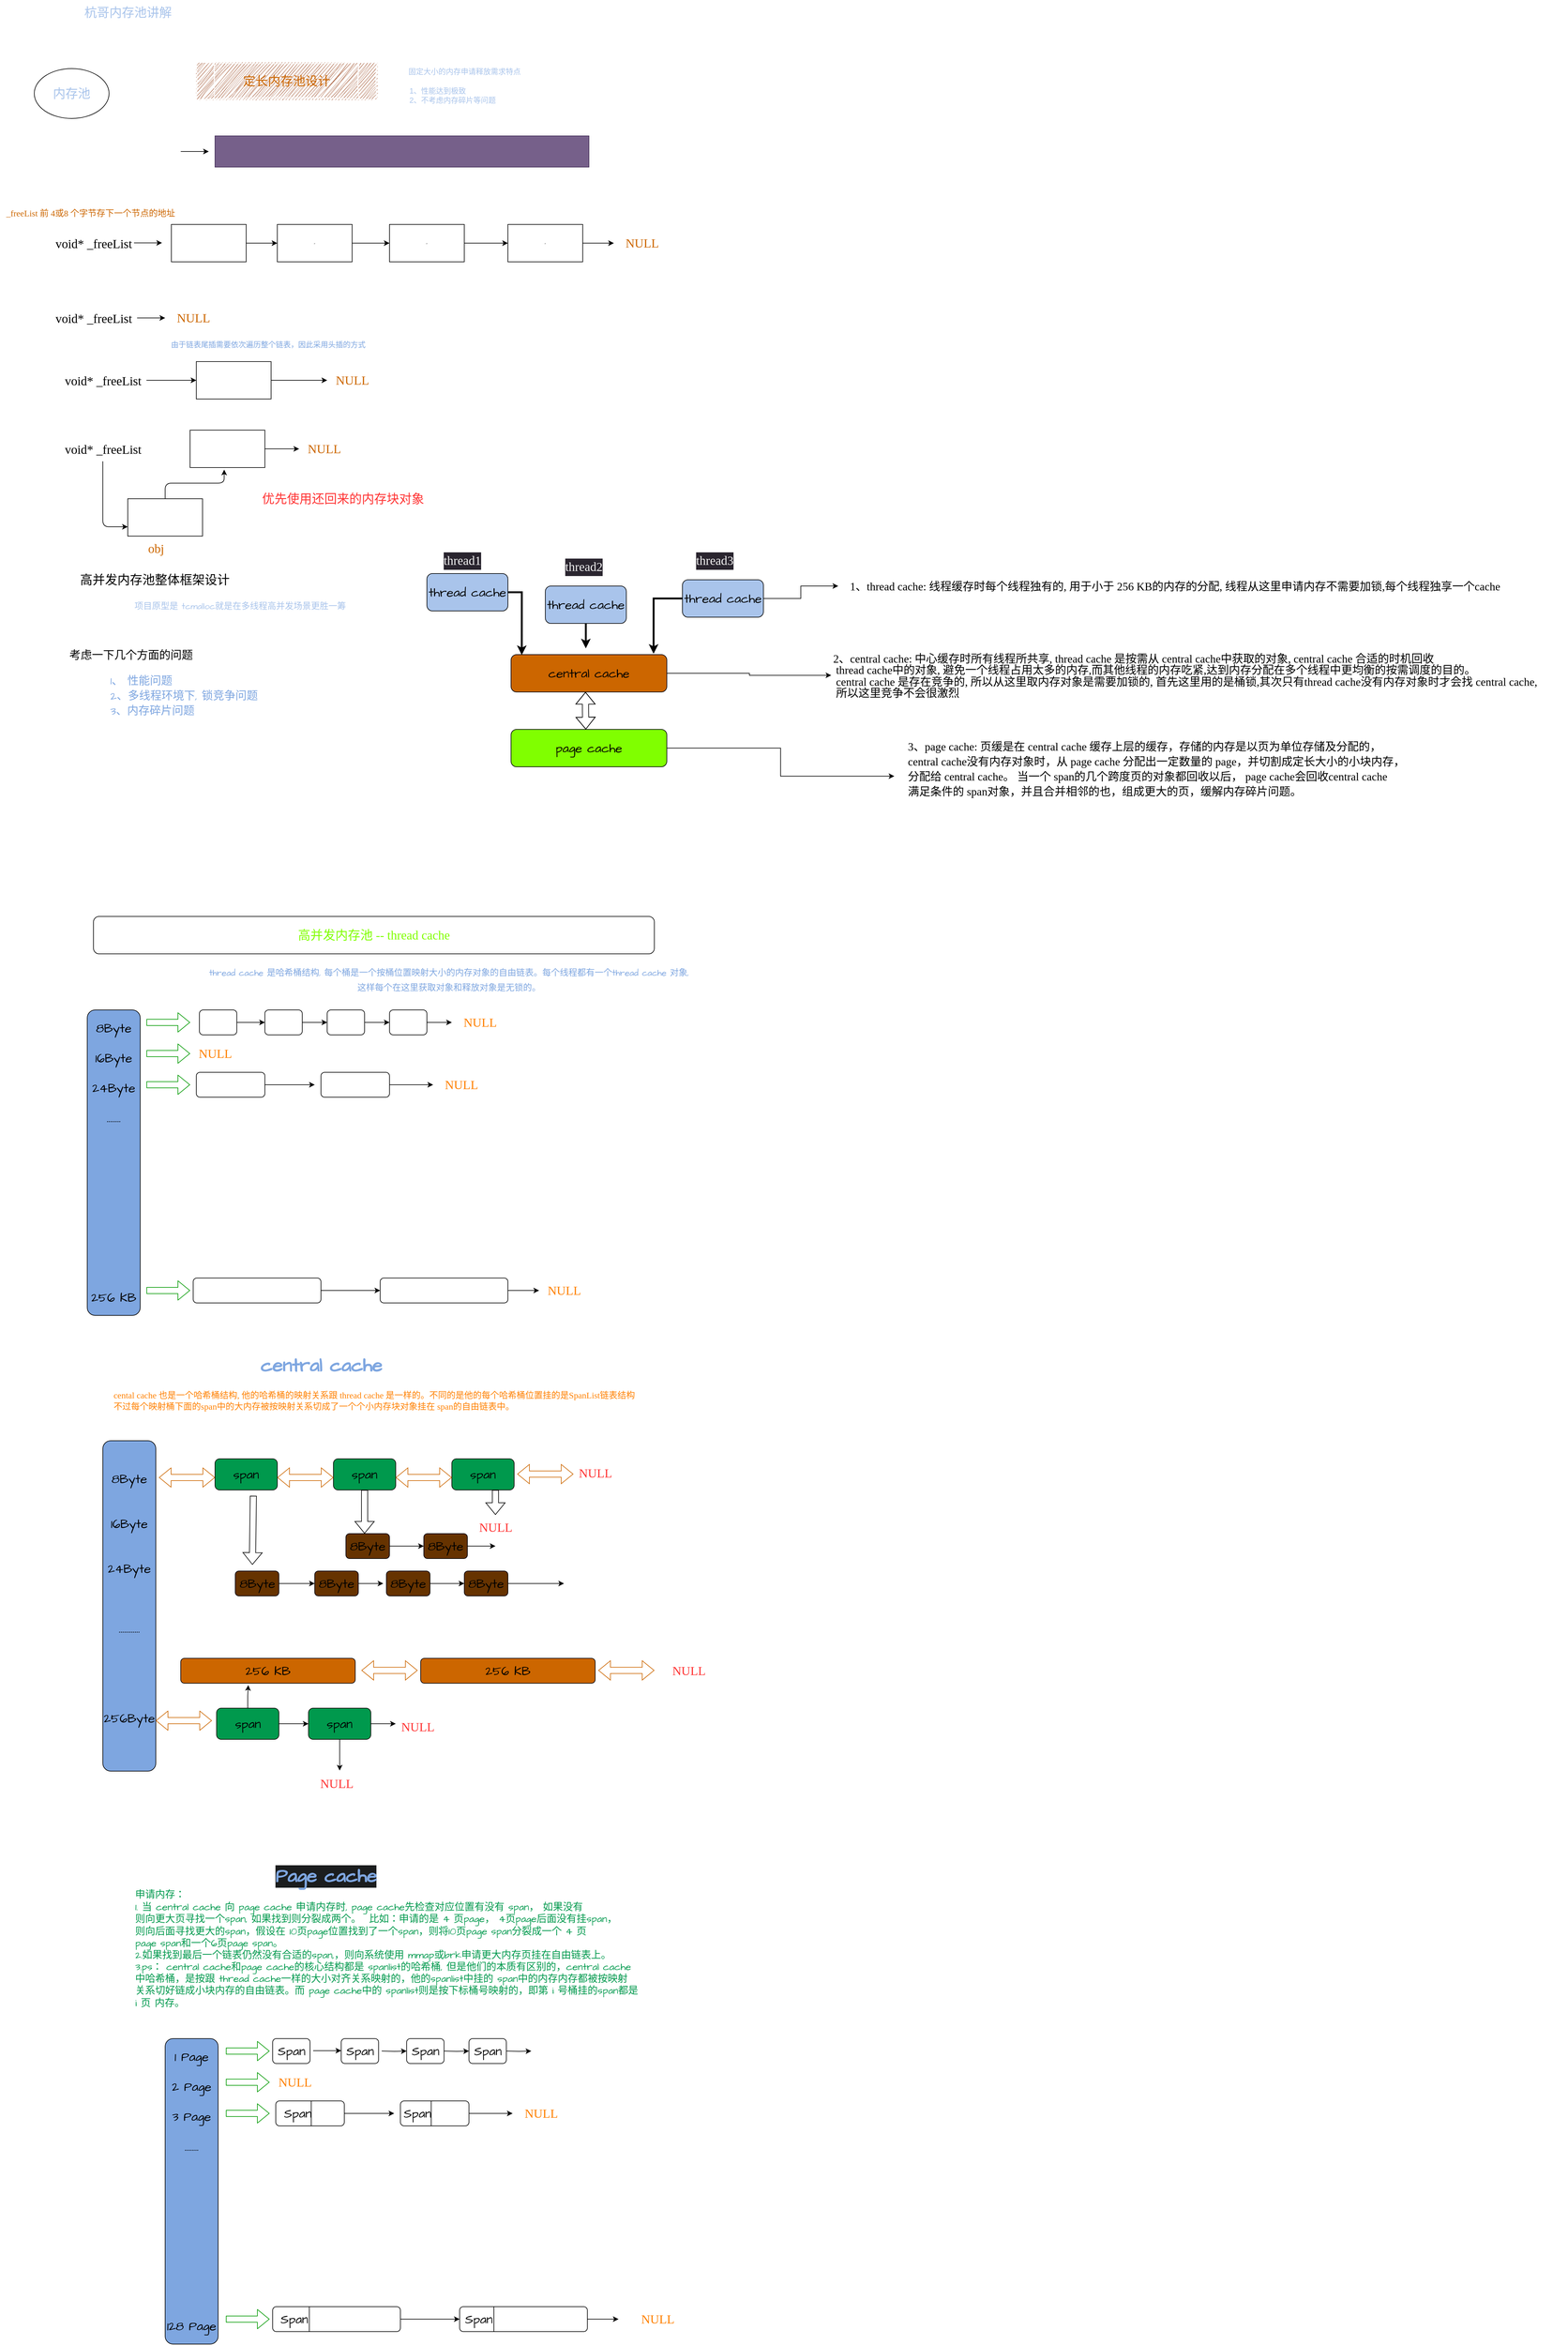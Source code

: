 <mxfile version="22.1.18" type="device">
  <diagram name="第 1 页" id="Ecw3SG6RhOeQfS9CpkbD">
    <mxGraphModel dx="1719" dy="844" grid="1" gridSize="10" guides="1" tooltips="1" connect="1" arrows="1" fold="1" page="1" pageScale="1" pageWidth="3300" pageHeight="4681" background="none" math="0" shadow="0">
      <root>
        <mxCell id="0" />
        <mxCell id="1" parent="0" />
        <mxCell id="CC6SgN7fPdwLH8gO0d15-1" value="&lt;font color=&quot;#a9c4eb&quot;&gt;内存池&lt;/font&gt;" style="ellipse;whiteSpace=wrap;html=1;hachureGap=4;fontFamily=Architects Daughter;fontSource=https%3A%2F%2Ffonts.googleapis.com%2Fcss%3Ffamily%3DArchitects%2BDaughter;fontSize=20;rounded=0;" parent="1" vertex="1">
          <mxGeometry x="80" y="140" width="120" height="80" as="geometry" />
        </mxCell>
        <mxCell id="CC6SgN7fPdwLH8gO0d15-3" value="&lt;font color=&quot;#a9c4eb&quot;&gt;杭哥内存池讲解&lt;/font&gt;" style="text;html=1;align=center;verticalAlign=middle;resizable=0;points=[];autosize=1;strokeColor=none;fillColor=none;fontSize=20;fontFamily=Architects Daughter;rounded=0;sketch=1;curveFitting=1;jiggle=2;" parent="1" vertex="1">
          <mxGeometry x="150" y="30" width="160" height="40" as="geometry" />
        </mxCell>
        <mxCell id="CC6SgN7fPdwLH8gO0d15-25" value="&lt;font color=&quot;#cc6600&quot;&gt;定长内存池设计&lt;/font&gt;" style="shape=process;whiteSpace=wrap;html=1;backgroundOutline=1;rounded=0;hachureGap=4;strokeColor=#FFFFFF;fontFamily=Architects Daughter;fontSource=https%3A%2F%2Ffonts.googleapis.com%2Fcss%3Ffamily%3DArchitects%2BDaughter;fontSize=20;fontColor=#ffffff;fillColor=#a0522d;glass=0;sketch=1;curveFitting=1;jiggle=2;" parent="1" vertex="1">
          <mxGeometry x="340" y="130" width="290" height="60" as="geometry" />
        </mxCell>
        <mxCell id="CC6SgN7fPdwLH8gO0d15-28" style="edgeStyle=orthogonalEdgeStyle;rounded=0;hachureGap=4;orthogonalLoop=1;jettySize=auto;html=1;fontFamily=Architects Daughter;fontSource=https%3A%2F%2Ffonts.googleapis.com%2Fcss%3Ffamily%3DArchitects%2BDaughter;fontSize=20;fontColor=#ffffff;" parent="1" source="CC6SgN7fPdwLH8gO0d15-26" edge="1">
          <mxGeometry relative="1" as="geometry">
            <mxPoint x="360" y="273.0" as="targetPoint" />
          </mxGeometry>
        </mxCell>
        <mxCell id="CC6SgN7fPdwLH8gO0d15-26" value="&lt;font face=&quot;Garamond&quot;&gt;char*&amp;nbsp; _memory&lt;/font&gt;" style="text;html=1;align=center;verticalAlign=middle;resizable=0;points=[];autosize=1;strokeColor=none;fillColor=none;fontSize=20;fontFamily=Architects Daughter;fontColor=#ffffff;rounded=0;sketch=1;curveFitting=1;jiggle=2;" parent="1" vertex="1">
          <mxGeometry x="165" y="253" width="150" height="40" as="geometry" />
        </mxCell>
        <mxCell id="CC6SgN7fPdwLH8gO0d15-29" value="" style="rounded=0;whiteSpace=wrap;html=1;fillColor=#76608a;fontColor=#ffffff;strokeColor=#432D57;" parent="1" vertex="1">
          <mxGeometry x="370" y="248" width="600" height="50" as="geometry" />
        </mxCell>
        <mxCell id="CC6SgN7fPdwLH8gO0d15-31" value="&lt;font color=&quot;#a9c4eb&quot;&gt;固定大小的内存申请释放需求特点&lt;/font&gt;" style="text;html=1;align=center;verticalAlign=middle;resizable=0;points=[];autosize=1;strokeColor=none;fillColor=none;rounded=0;sketch=1;curveFitting=1;jiggle=2;" parent="1" vertex="1">
          <mxGeometry x="670" y="130" width="200" height="30" as="geometry" />
        </mxCell>
        <mxCell id="CC6SgN7fPdwLH8gO0d15-32" value="&lt;font color=&quot;#a9c4eb&quot;&gt;1、性能达到极致&lt;br&gt;2、不考虑内存碎片等问题&lt;/font&gt;" style="text;html=1;align=left;verticalAlign=middle;resizable=0;points=[];autosize=1;strokeColor=none;fillColor=none;rounded=0;sketch=1;curveFitting=1;jiggle=2;" parent="1" vertex="1">
          <mxGeometry x="680" y="163" width="160" height="40" as="geometry" />
        </mxCell>
        <mxCell id="CC6SgN7fPdwLH8gO0d15-33" value="&lt;font style=&quot;font-size: 20px;&quot; face=&quot;Garamond&quot;&gt;void* _freeList&lt;/font&gt;" style="text;html=1;align=center;verticalAlign=middle;resizable=0;points=[];autosize=1;strokeColor=none;fillColor=none;rounded=0;sketch=1;curveFitting=1;jiggle=2;" parent="1" vertex="1">
          <mxGeometry x="105" y="400" width="140" height="40" as="geometry" />
        </mxCell>
        <mxCell id="CC6SgN7fPdwLH8gO0d15-37" style="edgeStyle=orthogonalEdgeStyle;rounded=0;hachureGap=4;orthogonalLoop=1;jettySize=auto;html=1;fontFamily=Architects Daughter;fontSource=https%3A%2F%2Ffonts.googleapis.com%2Fcss%3Ffamily%3DArchitects%2BDaughter;fontSize=20;fontColor=#ffffff;" parent="1" edge="1">
          <mxGeometry relative="1" as="geometry">
            <mxPoint x="285" y="419.58" as="targetPoint" />
            <mxPoint x="240" y="419.58" as="sourcePoint" />
          </mxGeometry>
        </mxCell>
        <mxCell id="CC6SgN7fPdwLH8gO0d15-45" style="edgeStyle=orthogonalEdgeStyle;hachureGap=4;orthogonalLoop=1;jettySize=auto;html=1;fontFamily=Architects Daughter;fontSource=https%3A%2F%2Ffonts.googleapis.com%2Fcss%3Ffamily%3DArchitects%2BDaughter;fontSize=16;" parent="1" source="CC6SgN7fPdwLH8gO0d15-38" target="CC6SgN7fPdwLH8gO0d15-39" edge="1">
          <mxGeometry relative="1" as="geometry" />
        </mxCell>
        <mxCell id="CC6SgN7fPdwLH8gO0d15-38" value="" style="rounded=0;whiteSpace=wrap;html=1;" parent="1" vertex="1">
          <mxGeometry x="300" y="390" width="120" height="60" as="geometry" />
        </mxCell>
        <mxCell id="CC6SgN7fPdwLH8gO0d15-47" style="edgeStyle=orthogonalEdgeStyle;hachureGap=4;orthogonalLoop=1;jettySize=auto;html=1;entryX=0;entryY=0.5;entryDx=0;entryDy=0;fontFamily=Architects Daughter;fontSource=https%3A%2F%2Ffonts.googleapis.com%2Fcss%3Ffamily%3DArchitects%2BDaughter;fontSize=16;" parent="1" source="CC6SgN7fPdwLH8gO0d15-39" target="CC6SgN7fPdwLH8gO0d15-40" edge="1">
          <mxGeometry relative="1" as="geometry" />
        </mxCell>
        <mxCell id="CC6SgN7fPdwLH8gO0d15-39" value="&lt;hr&gt;" style="rounded=0;whiteSpace=wrap;html=1;" parent="1" vertex="1">
          <mxGeometry x="470" y="390" width="120" height="60" as="geometry" />
        </mxCell>
        <mxCell id="CC6SgN7fPdwLH8gO0d15-48" style="edgeStyle=orthogonalEdgeStyle;hachureGap=4;orthogonalLoop=1;jettySize=auto;html=1;entryX=0;entryY=0.5;entryDx=0;entryDy=0;fontFamily=Architects Daughter;fontSource=https%3A%2F%2Ffonts.googleapis.com%2Fcss%3Ffamily%3DArchitects%2BDaughter;fontSize=16;" parent="1" source="CC6SgN7fPdwLH8gO0d15-40" target="CC6SgN7fPdwLH8gO0d15-41" edge="1">
          <mxGeometry relative="1" as="geometry" />
        </mxCell>
        <mxCell id="CC6SgN7fPdwLH8gO0d15-40" value="&lt;hr&gt;" style="rounded=0;whiteSpace=wrap;html=1;" parent="1" vertex="1">
          <mxGeometry x="650" y="390" width="120" height="60" as="geometry" />
        </mxCell>
        <mxCell id="CC6SgN7fPdwLH8gO0d15-51" style="edgeStyle=orthogonalEdgeStyle;hachureGap=4;orthogonalLoop=1;jettySize=auto;html=1;fontFamily=Architects Daughter;fontSource=https%3A%2F%2Ffonts.googleapis.com%2Fcss%3Ffamily%3DArchitects%2BDaughter;fontSize=16;" parent="1" source="CC6SgN7fPdwLH8gO0d15-41" edge="1">
          <mxGeometry relative="1" as="geometry">
            <mxPoint x="1010" y="420.0" as="targetPoint" />
          </mxGeometry>
        </mxCell>
        <mxCell id="CC6SgN7fPdwLH8gO0d15-41" value="&lt;hr&gt;" style="rounded=0;whiteSpace=wrap;html=1;" parent="1" vertex="1">
          <mxGeometry x="840" y="390" width="120" height="60" as="geometry" />
        </mxCell>
        <mxCell id="CC6SgN7fPdwLH8gO0d15-53" value="&lt;font face=&quot;Georgia&quot;&gt;NULL&lt;/font&gt;" style="text;html=1;align=center;verticalAlign=middle;resizable=0;points=[];autosize=1;strokeColor=none;fillColor=none;fontSize=20;fontFamily=Architects Daughter;fontColor=#CC6600;" parent="1" vertex="1">
          <mxGeometry x="1015" y="400" width="80" height="40" as="geometry" />
        </mxCell>
        <mxCell id="CC6SgN7fPdwLH8gO0d15-54" value="&lt;font style=&quot;font-size: 14px;&quot; face=&quot;Garamond&quot;&gt;_freeList 前 4或8 个字节存下一个节点的地址&lt;/font&gt;" style="text;html=1;align=center;verticalAlign=middle;resizable=0;points=[];autosize=1;strokeColor=none;fillColor=none;fontSize=20;fontFamily=Architects Daughter;fontColor=#CC6600;" parent="1" vertex="1">
          <mxGeometry x="25" y="350" width="290" height="40" as="geometry" />
        </mxCell>
        <mxCell id="CC6SgN7fPdwLH8gO0d15-56" style="edgeStyle=orthogonalEdgeStyle;hachureGap=4;orthogonalLoop=1;jettySize=auto;html=1;fontFamily=Architects Daughter;fontSource=https%3A%2F%2Ffonts.googleapis.com%2Fcss%3Ffamily%3DArchitects%2BDaughter;fontSize=16;" parent="1" source="CC6SgN7fPdwLH8gO0d15-55" edge="1">
          <mxGeometry relative="1" as="geometry">
            <mxPoint x="290" y="540" as="targetPoint" />
          </mxGeometry>
        </mxCell>
        <mxCell id="CC6SgN7fPdwLH8gO0d15-55" value="&lt;font style=&quot;font-size: 20px;&quot; face=&quot;Garamond&quot;&gt;void* _freeList&lt;/font&gt;" style="text;html=1;align=center;verticalAlign=middle;resizable=0;points=[];autosize=1;strokeColor=none;fillColor=none;rounded=0;sketch=1;curveFitting=1;jiggle=2;" parent="1" vertex="1">
          <mxGeometry x="105" y="520" width="140" height="40" as="geometry" />
        </mxCell>
        <mxCell id="CC6SgN7fPdwLH8gO0d15-57" value="&lt;font face=&quot;Georgia&quot;&gt;NULL&lt;/font&gt;" style="text;html=1;align=center;verticalAlign=middle;resizable=0;points=[];autosize=1;strokeColor=none;fillColor=none;fontSize=20;fontFamily=Architects Daughter;fontColor=#CC6600;" parent="1" vertex="1">
          <mxGeometry x="295" y="520" width="80" height="40" as="geometry" />
        </mxCell>
        <mxCell id="eSYcwo6YyWBUjuSrye-T-6" style="edgeStyle=orthogonalEdgeStyle;rounded=0;hachureGap=4;orthogonalLoop=1;jettySize=auto;html=1;entryX=0;entryY=0.5;entryDx=0;entryDy=0;fontFamily=Architects Daughter;fontSource=https%3A%2F%2Ffonts.googleapis.com%2Fcss%3Ffamily%3DArchitects%2BDaughter;fontSize=16;" parent="1" source="CC6SgN7fPdwLH8gO0d15-58" target="CC6SgN7fPdwLH8gO0d15-60" edge="1">
          <mxGeometry relative="1" as="geometry" />
        </mxCell>
        <mxCell id="CC6SgN7fPdwLH8gO0d15-58" value="&lt;font style=&quot;font-size: 20px;&quot; face=&quot;Garamond&quot;&gt;void* _freeList&lt;/font&gt;" style="text;html=1;align=center;verticalAlign=middle;resizable=0;points=[];autosize=1;strokeColor=none;fillColor=none;rounded=0;sketch=1;curveFitting=1;jiggle=2;" parent="1" vertex="1">
          <mxGeometry x="120" y="620" width="140" height="40" as="geometry" />
        </mxCell>
        <mxCell id="CC6SgN7fPdwLH8gO0d15-59" value="&lt;font color=&quot;#7ea6e0&quot; style=&quot;font-size: 12px;&quot; face=&quot;Garamond&quot;&gt;由于链表尾插需要依次遍历整个链表，因此采用头插的方式&lt;/font&gt;" style="text;html=1;align=center;verticalAlign=middle;resizable=0;points=[];autosize=1;strokeColor=none;fillColor=none;fontSize=20;fontFamily=Architects Daughter;" parent="1" vertex="1">
          <mxGeometry x="285" y="560" width="340" height="40" as="geometry" />
        </mxCell>
        <mxCell id="eSYcwo6YyWBUjuSrye-T-5" style="edgeStyle=orthogonalEdgeStyle;rounded=0;hachureGap=4;orthogonalLoop=1;jettySize=auto;html=1;fontFamily=Architects Daughter;fontSource=https%3A%2F%2Ffonts.googleapis.com%2Fcss%3Ffamily%3DArchitects%2BDaughter;fontSize=16;" parent="1" source="CC6SgN7fPdwLH8gO0d15-60" target="CC6SgN7fPdwLH8gO0d15-63" edge="1">
          <mxGeometry relative="1" as="geometry" />
        </mxCell>
        <mxCell id="CC6SgN7fPdwLH8gO0d15-60" value="" style="rounded=0;whiteSpace=wrap;html=1;" parent="1" vertex="1">
          <mxGeometry x="340" y="610" width="120" height="60" as="geometry" />
        </mxCell>
        <mxCell id="CC6SgN7fPdwLH8gO0d15-63" value="&lt;font face=&quot;Georgia&quot;&gt;NULL&lt;/font&gt;" style="text;html=1;align=center;verticalAlign=middle;resizable=0;points=[];autosize=1;strokeColor=none;fillColor=none;fontSize=20;fontFamily=Architects Daughter;fontColor=#CC6600;" parent="1" vertex="1">
          <mxGeometry x="550" y="620" width="80" height="40" as="geometry" />
        </mxCell>
        <mxCell id="CC6SgN7fPdwLH8gO0d15-73" style="edgeStyle=orthogonalEdgeStyle;hachureGap=4;orthogonalLoop=1;jettySize=auto;html=1;entryX=0.456;entryY=1.056;entryDx=0;entryDy=0;entryPerimeter=0;fontFamily=Architects Daughter;fontSource=https%3A%2F%2Ffonts.googleapis.com%2Fcss%3Ffamily%3DArchitects%2BDaughter;fontSize=16;" parent="1" source="CC6SgN7fPdwLH8gO0d15-64" target="CC6SgN7fPdwLH8gO0d15-70" edge="1">
          <mxGeometry relative="1" as="geometry" />
        </mxCell>
        <mxCell id="CC6SgN7fPdwLH8gO0d15-64" value="" style="rounded=0;whiteSpace=wrap;html=1;" parent="1" vertex="1">
          <mxGeometry x="230" y="830" width="120" height="60" as="geometry" />
        </mxCell>
        <mxCell id="CC6SgN7fPdwLH8gO0d15-72" style="edgeStyle=orthogonalEdgeStyle;hachureGap=4;orthogonalLoop=1;jettySize=auto;html=1;entryX=0;entryY=0.75;entryDx=0;entryDy=0;fontFamily=Architects Daughter;fontSource=https%3A%2F%2Ffonts.googleapis.com%2Fcss%3Ffamily%3DArchitects%2BDaughter;fontSize=16;" parent="1" source="CC6SgN7fPdwLH8gO0d15-68" target="CC6SgN7fPdwLH8gO0d15-64" edge="1">
          <mxGeometry relative="1" as="geometry" />
        </mxCell>
        <mxCell id="CC6SgN7fPdwLH8gO0d15-68" value="&lt;font style=&quot;font-size: 20px;&quot; face=&quot;Garamond&quot;&gt;void* _freeList&lt;/font&gt;" style="text;html=1;align=center;verticalAlign=middle;resizable=0;points=[];autosize=1;strokeColor=none;fillColor=none;rounded=0;sketch=1;curveFitting=1;jiggle=2;" parent="1" vertex="1">
          <mxGeometry x="120" y="730" width="140" height="40" as="geometry" />
        </mxCell>
        <mxCell id="eSYcwo6YyWBUjuSrye-T-8" style="edgeStyle=orthogonalEdgeStyle;rounded=0;hachureGap=4;orthogonalLoop=1;jettySize=auto;html=1;fontFamily=Architects Daughter;fontSource=https%3A%2F%2Ffonts.googleapis.com%2Fcss%3Ffamily%3DArchitects%2BDaughter;fontSize=16;" parent="1" source="CC6SgN7fPdwLH8gO0d15-70" target="CC6SgN7fPdwLH8gO0d15-71" edge="1">
          <mxGeometry relative="1" as="geometry" />
        </mxCell>
        <mxCell id="CC6SgN7fPdwLH8gO0d15-70" value="" style="rounded=0;whiteSpace=wrap;html=1;" parent="1" vertex="1">
          <mxGeometry x="330" y="720" width="120" height="60" as="geometry" />
        </mxCell>
        <mxCell id="CC6SgN7fPdwLH8gO0d15-71" value="&lt;font face=&quot;Georgia&quot;&gt;NULL&lt;/font&gt;" style="text;html=1;align=center;verticalAlign=middle;resizable=0;points=[];autosize=1;strokeColor=none;fillColor=none;fontSize=20;fontFamily=Architects Daughter;fontColor=#CC6600;" parent="1" vertex="1">
          <mxGeometry x="505" y="730" width="80" height="40" as="geometry" />
        </mxCell>
        <mxCell id="CC6SgN7fPdwLH8gO0d15-74" value="&lt;font color=&quot;#cc6600&quot; face=&quot;Garamond&quot; style=&quot;font-size: 20px;&quot;&gt;obj&lt;/font&gt;" style="text;html=1;align=center;verticalAlign=middle;resizable=0;points=[];autosize=1;strokeColor=none;fillColor=none;fontSize=20;fontFamily=Architects Daughter;" parent="1" vertex="1">
          <mxGeometry x="250" y="890" width="50" height="40" as="geometry" />
        </mxCell>
        <mxCell id="CC6SgN7fPdwLH8gO0d15-76" value="&lt;font color=&quot;#ff3333&quot; data-font-src=&quot;https://fonts.googleapis.com/css?family=Garamond&quot; face=&quot;Garamond&quot;&gt;优先使用还回来的内存块对象&lt;/font&gt;" style="text;html=1;align=center;verticalAlign=middle;resizable=0;points=[];autosize=1;strokeColor=none;fillColor=none;fontSize=20;fontFamily=Architects Daughter;" parent="1" vertex="1">
          <mxGeometry x="435" y="810" width="280" height="40" as="geometry" />
        </mxCell>
        <mxCell id="g5zG8YYZYsl8CWrzyVVc-3" value="高并发内存池整体框架设计" style="text;html=1;align=center;verticalAlign=middle;resizable=0;points=[];autosize=1;strokeColor=none;fillColor=none;fontSize=20;fontFamily=Architects Daughter;" parent="1" vertex="1">
          <mxGeometry x="142.5" y="940" width="260" height="40" as="geometry" />
        </mxCell>
        <mxCell id="g5zG8YYZYsl8CWrzyVVc-19" style="edgeStyle=orthogonalEdgeStyle;rounded=0;hachureGap=4;orthogonalLoop=1;jettySize=auto;html=1;entryX=0.069;entryY=0.011;entryDx=0;entryDy=0;entryPerimeter=0;fontFamily=Architects Daughter;fontSource=https%3A%2F%2Ffonts.googleapis.com%2Fcss%3Ffamily%3DArchitects%2BDaughter;fontSize=16;strokeWidth=3;" parent="1" source="g5zG8YYZYsl8CWrzyVVc-4" target="g5zG8YYZYsl8CWrzyVVc-9" edge="1">
          <mxGeometry relative="1" as="geometry" />
        </mxCell>
        <mxCell id="g5zG8YYZYsl8CWrzyVVc-4" value="&lt;font color=&quot;#000000&quot;&gt;thread cache&lt;/font&gt;" style="rounded=1;whiteSpace=wrap;html=1;hachureGap=4;fontFamily=Architects Daughter;fontSource=https%3A%2F%2Ffonts.googleapis.com%2Fcss%3Ffamily%3DArchitects%2BDaughter;fontSize=20;fillColor=#A9C4EB;fillStyle=auto;gradientColor=#A9C4EB;" parent="1" vertex="1">
          <mxGeometry x="710" y="950" width="130" height="60" as="geometry" />
        </mxCell>
        <mxCell id="g5zG8YYZYsl8CWrzyVVc-20" style="edgeStyle=orthogonalEdgeStyle;rounded=0;hachureGap=4;orthogonalLoop=1;jettySize=auto;html=1;fontFamily=Architects Daughter;fontSource=https%3A%2F%2Ffonts.googleapis.com%2Fcss%3Ffamily%3DArchitects%2BDaughter;fontSize=16;strokeWidth=3;" parent="1" source="g5zG8YYZYsl8CWrzyVVc-6" edge="1">
          <mxGeometry relative="1" as="geometry">
            <mxPoint x="965" y="1070" as="targetPoint" />
          </mxGeometry>
        </mxCell>
        <mxCell id="g5zG8YYZYsl8CWrzyVVc-6" value="&lt;font color=&quot;#000000&quot;&gt;thread cache&lt;br&gt;&lt;/font&gt;" style="rounded=1;whiteSpace=wrap;html=1;hachureGap=4;fontFamily=Architects Daughter;fontSource=https%3A%2F%2Ffonts.googleapis.com%2Fcss%3Ffamily%3DArchitects%2BDaughter;fontSize=20;gradientColor=#A9C4EB;fillColor=#A9C4EB;" parent="1" vertex="1">
          <mxGeometry x="900" y="970" width="130" height="60" as="geometry" />
        </mxCell>
        <mxCell id="g5zG8YYZYsl8CWrzyVVc-9" value="&lt;font color=&quot;#000000&quot;&gt;central cache&lt;/font&gt;" style="rounded=1;whiteSpace=wrap;html=1;hachureGap=4;fontFamily=Architects Daughter;fontSource=https%3A%2F%2Ffonts.googleapis.com%2Fcss%3Ffamily%3DArchitects%2BDaughter;fontSize=20;gradientColor=#CC6600;fillColor=#CC6600;" parent="1" vertex="1">
          <mxGeometry x="845" y="1080" width="250" height="60" as="geometry" />
        </mxCell>
        <mxCell id="eSYcwo6YyWBUjuSrye-T-12" style="edgeStyle=orthogonalEdgeStyle;rounded=0;hachureGap=4;orthogonalLoop=1;jettySize=auto;html=1;fontFamily=Architects Daughter;fontSource=https%3A%2F%2Ffonts.googleapis.com%2Fcss%3Ffamily%3DArchitects%2BDaughter;fontSize=16;" parent="1" source="g5zG8YYZYsl8CWrzyVVc-10" target="g5zG8YYZYsl8CWrzyVVc-30" edge="1">
          <mxGeometry relative="1" as="geometry" />
        </mxCell>
        <mxCell id="g5zG8YYZYsl8CWrzyVVc-10" value="&lt;font color=&quot;#000000&quot;&gt;page cache&lt;/font&gt;" style="rounded=1;whiteSpace=wrap;html=1;hachureGap=4;fontFamily=Architects Daughter;fontSource=https%3A%2F%2Ffonts.googleapis.com%2Fcss%3Ffamily%3DArchitects%2BDaughter;fontSize=20;gradientColor=#80FF00;fillColor=#80FF00;" parent="1" vertex="1">
          <mxGeometry x="845" y="1200" width="250" height="60" as="geometry" />
        </mxCell>
        <mxCell id="g5zG8YYZYsl8CWrzyVVc-11" value="&lt;font color=&quot;#a9c4eb&quot; style=&quot;font-size: 14px;&quot;&gt;项目原型是 tcmalloc就是在多线程高并发场景更胜一筹&lt;/font&gt;" style="text;html=1;align=center;verticalAlign=middle;resizable=0;points=[];autosize=1;strokeColor=none;fillColor=none;fontSize=20;fontFamily=Architects Daughter;" parent="1" vertex="1">
          <mxGeometry x="230" y="980" width="360" height="40" as="geometry" />
        </mxCell>
        <mxCell id="g5zG8YYZYsl8CWrzyVVc-12" value="&lt;font style=&quot;font-size: 18px;&quot;&gt;考虑一下几个方面的问题&lt;/font&gt;" style="text;html=1;align=center;verticalAlign=middle;resizable=0;points=[];autosize=1;strokeColor=none;fillColor=none;fontSize=20;fontFamily=Architects Daughter;" parent="1" vertex="1">
          <mxGeometry x="125" y="1060" width="220" height="40" as="geometry" />
        </mxCell>
        <mxCell id="g5zG8YYZYsl8CWrzyVVc-13" value="&lt;font style=&quot;font-size: 18px;&quot; color=&quot;#7ea6e0&quot;&gt;1、 性能问题&lt;br&gt;2、多线程环境下, 锁竞争问题&lt;br&gt;3、内存碎片问题&lt;/font&gt;" style="text;html=1;align=left;verticalAlign=middle;resizable=0;points=[];autosize=1;strokeColor=none;fillColor=none;fontSize=20;fontFamily=Architects Daughter;" parent="1" vertex="1">
          <mxGeometry x="200" y="1100" width="260" height="90" as="geometry" />
        </mxCell>
        <mxCell id="g5zG8YYZYsl8CWrzyVVc-15" value="&lt;span style=&quot;color: rgb(240, 240, 240); font-size: 20px; font-style: normal; font-variant-ligatures: normal; font-variant-caps: normal; font-weight: 400; letter-spacing: normal; orphans: 2; text-align: center; text-indent: 0px; text-transform: none; widows: 2; word-spacing: 0px; -webkit-text-stroke-width: 0px; background-color: rgb(42, 37, 47); text-decoration-thickness: initial; text-decoration-style: initial; text-decoration-color: initial; float: none; display: inline !important;&quot;&gt;&lt;font face=&quot;Georgia&quot;&gt;thread2&lt;/font&gt;&lt;/span&gt;" style="text;whiteSpace=wrap;html=1;fontSize=20;fontFamily=Architects Daughter;" parent="1" vertex="1">
          <mxGeometry x="930" y="920" width="100" height="50" as="geometry" />
        </mxCell>
        <mxCell id="g5zG8YYZYsl8CWrzyVVc-16" value="&lt;span style=&quot;color: rgb(240, 240, 240); font-size: 20px; font-style: normal; font-variant-ligatures: normal; font-variant-caps: normal; font-weight: 400; letter-spacing: normal; orphans: 2; text-align: center; text-indent: 0px; text-transform: none; widows: 2; word-spacing: 0px; -webkit-text-stroke-width: 0px; background-color: rgb(42, 37, 47); text-decoration-thickness: initial; text-decoration-style: initial; text-decoration-color: initial; float: none; display: inline !important;&quot;&gt;&lt;font face=&quot;Georgia&quot;&gt;thread3&lt;/font&gt;&lt;/span&gt;" style="text;whiteSpace=wrap;html=1;fontSize=20;fontFamily=Architects Daughter;" parent="1" vertex="1">
          <mxGeometry x="1140" y="910" width="100" height="50" as="geometry" />
        </mxCell>
        <mxCell id="g5zG8YYZYsl8CWrzyVVc-21" style="edgeStyle=orthogonalEdgeStyle;rounded=0;hachureGap=4;orthogonalLoop=1;jettySize=auto;html=1;entryX=0.915;entryY=-0.022;entryDx=0;entryDy=0;entryPerimeter=0;fontFamily=Architects Daughter;fontSource=https%3A%2F%2Ffonts.googleapis.com%2Fcss%3Ffamily%3DArchitects%2BDaughter;fontSize=16;strokeWidth=3;" parent="1" source="g5zG8YYZYsl8CWrzyVVc-17" target="g5zG8YYZYsl8CWrzyVVc-9" edge="1">
          <mxGeometry relative="1" as="geometry" />
        </mxCell>
        <mxCell id="eSYcwo6YyWBUjuSrye-T-10" style="edgeStyle=orthogonalEdgeStyle;rounded=0;hachureGap=4;orthogonalLoop=1;jettySize=auto;html=1;fontFamily=Architects Daughter;fontSource=https%3A%2F%2Ffonts.googleapis.com%2Fcss%3Ffamily%3DArchitects%2BDaughter;fontSize=16;" parent="1" source="g5zG8YYZYsl8CWrzyVVc-17" target="g5zG8YYZYsl8CWrzyVVc-28" edge="1">
          <mxGeometry relative="1" as="geometry" />
        </mxCell>
        <mxCell id="g5zG8YYZYsl8CWrzyVVc-17" value="&lt;font color=&quot;#000000&quot;&gt;thread cache&lt;/font&gt;" style="rounded=1;whiteSpace=wrap;html=1;hachureGap=4;fontFamily=Architects Daughter;fontSource=https%3A%2F%2Ffonts.googleapis.com%2Fcss%3Ffamily%3DArchitects%2BDaughter;fontSize=20;gradientColor=#A9C4EB;fillColor=#A9C4EB;" parent="1" vertex="1">
          <mxGeometry x="1120" y="960" width="130" height="60" as="geometry" />
        </mxCell>
        <mxCell id="g5zG8YYZYsl8CWrzyVVc-25" value="" style="shape=flexArrow;endArrow=classic;startArrow=classic;html=1;rounded=1;hachureGap=4;fontFamily=Architects Daughter;fontSource=https%3A%2F%2Ffonts.googleapis.com%2Fcss%3Ffamily%3DArchitects%2BDaughter;fontSize=16;" parent="1" edge="1">
          <mxGeometry width="100" height="100" relative="1" as="geometry">
            <mxPoint x="965" y="1200" as="sourcePoint" />
            <mxPoint x="964.5" y="1140" as="targetPoint" />
            <Array as="points">
              <mxPoint x="964.5" y="1170" />
            </Array>
          </mxGeometry>
        </mxCell>
        <mxCell id="g5zG8YYZYsl8CWrzyVVc-28" value="&lt;font face=&quot;Georgia&quot; style=&quot;font-size: 18px;&quot;&gt;1、thread cache: 线程缓存时每个线程独有的, 用于小于 256 KB的内存的分配, 线程从这里申请内存不需要加锁,每个线程独享一个cache&lt;/font&gt;" style="text;html=1;align=center;verticalAlign=middle;resizable=0;points=[];autosize=1;strokeColor=none;fillColor=none;fontSize=20;fontFamily=Architects Daughter;" parent="1" vertex="1">
          <mxGeometry x="1370" y="950" width="1080" height="40" as="geometry" />
        </mxCell>
        <mxCell id="g5zG8YYZYsl8CWrzyVVc-29" value="&lt;h6 style=&quot;line-height: 120%;&quot;&gt;&lt;span style=&quot;font-weight: normal;&quot;&gt;&lt;font face=&quot;Georgia&quot; style=&quot;font-size: 18px;&quot;&gt;&lt;span style=&quot;background-color: initial;&quot;&gt;&lt;font style=&quot;&quot;&gt;2、central cache: 中心缓存时所有线程所共享, thread cache 是按需从 central cache中获取的对象, central cache 合适的时机回收&lt;br&gt;&lt;/font&gt;&lt;/span&gt;&lt;span style=&quot;background-color: initial;&quot;&gt;&amp;nbsp;thread cache中的对象, 避免一个线程占用太多的内存,&lt;/span&gt;&lt;span style=&quot;background-color: initial;&quot;&gt;而其他线程的内存吃紧,达到内存分配在多个线程中更均衡的按需调度的目的。&lt;br&gt;&lt;/span&gt;&lt;span style=&quot;background-color: initial;&quot;&gt;&amp;nbsp;central cache 是存在竞争的, 所以从这里取内存对象是需要加锁的, 首先这里用的是桶锁,其次只有thread cache&lt;/span&gt;&lt;span style=&quot;background-color: initial;&quot;&gt;没有内存对象时才会找 central cache,&lt;br&gt;&lt;/span&gt;&lt;span style=&quot;background-color: initial;&quot;&gt;&amp;nbsp;所以这里竞争不会很激烈&lt;/span&gt;&lt;/font&gt;&lt;/span&gt;&lt;/h6&gt;" style="text;html=1;align=left;verticalAlign=middle;resizable=0;points=[];autosize=1;strokeColor=none;fillColor=none;fontSize=20;fontFamily=Architects Daughter;" parent="1" vertex="1">
          <mxGeometry x="1360" y="1040" width="1180" height="150" as="geometry" />
        </mxCell>
        <mxCell id="g5zG8YYZYsl8CWrzyVVc-30" value="&lt;div style=&quot;text-align: left;&quot;&gt;&lt;span style=&quot;background-color: initial;&quot;&gt;&lt;font face=&quot;Georgia&quot; style=&quot;font-size: 18px;&quot;&gt;3、page cache: 页缓是在 central cache 缓存上层的缓存，存储的内存是以页为单位存储及分配的，&lt;/font&gt;&lt;/span&gt;&lt;/div&gt;&lt;div style=&quot;text-align: left;&quot;&gt;&lt;span style=&quot;background-color: initial;&quot;&gt;&lt;font face=&quot;Georgia&quot; style=&quot;font-size: 18px;&quot;&gt;central cache没有内存对象时，从 page cache 分配出一定数量的 page，并切割成定长大小的小块内存，&lt;/font&gt;&lt;/span&gt;&lt;/div&gt;&lt;div style=&quot;text-align: left;&quot;&gt;&lt;span style=&quot;background-color: initial;&quot;&gt;&lt;font face=&quot;Georgia&quot; style=&quot;font-size: 18px;&quot;&gt;分配给 central cache。 当一个 span的几个跨度页的对象都回收以后， page cache会回收central cache&lt;/font&gt;&lt;/span&gt;&lt;/div&gt;&lt;div style=&quot;text-align: left;&quot;&gt;&lt;span style=&quot;background-color: initial;&quot;&gt;&lt;font face=&quot;Georgia&quot; style=&quot;font-size: 18px;&quot;&gt;满足条件的 span对象，并且合并相邻的也，组成更大的页，缓解内存碎片问题。&lt;/font&gt;&lt;/span&gt;&lt;/div&gt;&lt;div style=&quot;text-align: left;&quot;&gt;&lt;span style=&quot;background-color: initial;&quot;&gt;&lt;font face=&quot;Georgia&quot; style=&quot;font-size: 18px;&quot;&gt;&amp;nbsp;&amp;nbsp;&lt;/font&gt;&lt;/span&gt;&lt;/div&gt;" style="text;html=1;align=center;verticalAlign=middle;resizable=0;points=[];autosize=1;strokeColor=none;fillColor=none;fontSize=20;fontFamily=Architects Daughter;" parent="1" vertex="1">
          <mxGeometry x="1460" y="1210" width="840" height="130" as="geometry" />
        </mxCell>
        <mxCell id="g5zG8YYZYsl8CWrzyVVc-31" value="&lt;font face=&quot;Georgia&quot; color=&quot;#80ff00&quot;&gt;高并发内存池 -- thread cache&lt;/font&gt;" style="whiteSpace=wrap;html=1;hachureGap=4;fontFamily=Architects Daughter;fontSource=https%3A%2F%2Ffonts.googleapis.com%2Fcss%3Ffamily%3DArchitects%2BDaughter;fontSize=20;rounded=1;" parent="1" vertex="1">
          <mxGeometry x="175" y="1500" width="900" height="60" as="geometry" />
        </mxCell>
        <mxCell id="g5zG8YYZYsl8CWrzyVVc-32" value="8Byte&lt;br&gt;&lt;br&gt;16Byte&lt;br&gt;&lt;br&gt;24Byte&lt;br&gt;&lt;br&gt;........&lt;br&gt;&lt;br&gt;&lt;br&gt;&lt;br&gt;&lt;br&gt;&lt;br&gt;&lt;br&gt;&lt;br&gt;&lt;br&gt;&lt;br&gt;&lt;br&gt;&lt;br&gt;256 KB" style="rounded=1;whiteSpace=wrap;html=1;hachureGap=4;fontFamily=Architects Daughter;fontSource=https%3A%2F%2Ffonts.googleapis.com%2Fcss%3Ffamily%3DArchitects%2BDaughter;fontSize=20;gradientColor=#7EA6E0;fillColor=#7EA6E0;" parent="1" vertex="1">
          <mxGeometry x="165" y="1650" width="85" height="490" as="geometry" />
        </mxCell>
        <mxCell id="g5zG8YYZYsl8CWrzyVVc-33" value="&lt;font color=&quot;#7ea6e0&quot; style=&quot;font-size: 14px;&quot;&gt;thread cache 是哈希桶结构, 每个桶是一个按桶位置映射大小的内存对象的自由链表。每个线程都有一个thread cache 对象,&lt;br&gt;这样每个在这里获取对象和释放对象是无锁的。&lt;/font&gt;" style="text;html=1;align=center;verticalAlign=middle;resizable=0;points=[];autosize=1;strokeColor=none;fillColor=none;fontSize=20;fontFamily=Architects Daughter;" parent="1" vertex="1">
          <mxGeometry x="350" y="1570" width="790" height="60" as="geometry" />
        </mxCell>
        <mxCell id="g5zG8YYZYsl8CWrzyVVc-34" value="" style="shape=flexArrow;endArrow=classic;html=1;rounded=1;hachureGap=4;fontFamily=Architects Daughter;fontSource=https%3A%2F%2Ffonts.googleapis.com%2Fcss%3Ffamily%3DArchitects%2BDaughter;fontSize=16;targetPerimeterSpacing=0;fillColor=none;strokeColor=#009900;" parent="1" edge="1">
          <mxGeometry width="50" height="50" relative="1" as="geometry">
            <mxPoint x="260" y="1670" as="sourcePoint" />
            <mxPoint x="330" y="1670" as="targetPoint" />
          </mxGeometry>
        </mxCell>
        <mxCell id="g5zG8YYZYsl8CWrzyVVc-35" value="" style="shape=flexArrow;endArrow=classic;html=1;rounded=1;hachureGap=4;fontFamily=Architects Daughter;fontSource=https%3A%2F%2Ffonts.googleapis.com%2Fcss%3Ffamily%3DArchitects%2BDaughter;fontSize=16;targetPerimeterSpacing=0;fillColor=none;strokeColor=#009900;" parent="1" edge="1">
          <mxGeometry width="50" height="50" relative="1" as="geometry">
            <mxPoint x="260" y="1720" as="sourcePoint" />
            <mxPoint x="330" y="1720" as="targetPoint" />
          </mxGeometry>
        </mxCell>
        <mxCell id="g5zG8YYZYsl8CWrzyVVc-36" value="" style="shape=flexArrow;endArrow=classic;html=1;rounded=1;hachureGap=4;fontFamily=Architects Daughter;fontSource=https%3A%2F%2Ffonts.googleapis.com%2Fcss%3Ffamily%3DArchitects%2BDaughter;fontSize=16;targetPerimeterSpacing=0;fillColor=none;strokeColor=#009900;" parent="1" edge="1">
          <mxGeometry width="50" height="50" relative="1" as="geometry">
            <mxPoint x="260" y="1770" as="sourcePoint" />
            <mxPoint x="330" y="1770" as="targetPoint" />
          </mxGeometry>
        </mxCell>
        <mxCell id="g5zG8YYZYsl8CWrzyVVc-43" style="edgeStyle=orthogonalEdgeStyle;rounded=0;hachureGap=4;orthogonalLoop=1;jettySize=auto;html=1;entryX=0;entryY=0.5;entryDx=0;entryDy=0;fontFamily=Architects Daughter;fontSource=https%3A%2F%2Ffonts.googleapis.com%2Fcss%3Ffamily%3DArchitects%2BDaughter;fontSize=16;" parent="1" source="g5zG8YYZYsl8CWrzyVVc-37" target="g5zG8YYZYsl8CWrzyVVc-40" edge="1">
          <mxGeometry relative="1" as="geometry" />
        </mxCell>
        <mxCell id="g5zG8YYZYsl8CWrzyVVc-37" value="" style="rounded=1;whiteSpace=wrap;html=1;hachureGap=4;fontFamily=Architects Daughter;fontSource=https%3A%2F%2Ffonts.googleapis.com%2Fcss%3Ffamily%3DArchitects%2BDaughter;fontSize=20;" parent="1" vertex="1">
          <mxGeometry x="450" y="1650" width="60" height="40" as="geometry" />
        </mxCell>
        <mxCell id="g5zG8YYZYsl8CWrzyVVc-42" style="edgeStyle=orthogonalEdgeStyle;rounded=0;hachureGap=4;orthogonalLoop=1;jettySize=auto;html=1;entryX=0;entryY=0.5;entryDx=0;entryDy=0;fontFamily=Architects Daughter;fontSource=https%3A%2F%2Ffonts.googleapis.com%2Fcss%3Ffamily%3DArchitects%2BDaughter;fontSize=16;" parent="1" source="g5zG8YYZYsl8CWrzyVVc-39" target="g5zG8YYZYsl8CWrzyVVc-37" edge="1">
          <mxGeometry relative="1" as="geometry" />
        </mxCell>
        <mxCell id="g5zG8YYZYsl8CWrzyVVc-39" value="" style="rounded=1;whiteSpace=wrap;html=1;hachureGap=4;fontFamily=Architects Daughter;fontSource=https%3A%2F%2Ffonts.googleapis.com%2Fcss%3Ffamily%3DArchitects%2BDaughter;fontSize=20;" parent="1" vertex="1">
          <mxGeometry x="345" y="1650" width="60" height="40" as="geometry" />
        </mxCell>
        <mxCell id="g5zG8YYZYsl8CWrzyVVc-44" style="edgeStyle=orthogonalEdgeStyle;rounded=0;hachureGap=4;orthogonalLoop=1;jettySize=auto;html=1;entryX=0;entryY=0.5;entryDx=0;entryDy=0;fontFamily=Architects Daughter;fontSource=https%3A%2F%2Ffonts.googleapis.com%2Fcss%3Ffamily%3DArchitects%2BDaughter;fontSize=16;" parent="1" source="g5zG8YYZYsl8CWrzyVVc-40" target="g5zG8YYZYsl8CWrzyVVc-41" edge="1">
          <mxGeometry relative="1" as="geometry" />
        </mxCell>
        <mxCell id="g5zG8YYZYsl8CWrzyVVc-40" value="" style="rounded=1;whiteSpace=wrap;html=1;hachureGap=4;fontFamily=Architects Daughter;fontSource=https%3A%2F%2Ffonts.googleapis.com%2Fcss%3Ffamily%3DArchitects%2BDaughter;fontSize=20;" parent="1" vertex="1">
          <mxGeometry x="550" y="1650" width="60" height="40" as="geometry" />
        </mxCell>
        <mxCell id="g5zG8YYZYsl8CWrzyVVc-45" style="edgeStyle=orthogonalEdgeStyle;rounded=0;hachureGap=4;orthogonalLoop=1;jettySize=auto;html=1;fontFamily=Architects Daughter;fontSource=https%3A%2F%2Ffonts.googleapis.com%2Fcss%3Ffamily%3DArchitects%2BDaughter;fontSize=16;" parent="1" source="g5zG8YYZYsl8CWrzyVVc-41" edge="1">
          <mxGeometry relative="1" as="geometry">
            <mxPoint x="750" y="1670" as="targetPoint" />
          </mxGeometry>
        </mxCell>
        <mxCell id="g5zG8YYZYsl8CWrzyVVc-41" value="" style="rounded=1;whiteSpace=wrap;html=1;hachureGap=4;fontFamily=Architects Daughter;fontSource=https%3A%2F%2Ffonts.googleapis.com%2Fcss%3Ffamily%3DArchitects%2BDaughter;fontSize=20;" parent="1" vertex="1">
          <mxGeometry x="650" y="1650" width="60" height="40" as="geometry" />
        </mxCell>
        <mxCell id="g5zG8YYZYsl8CWrzyVVc-46" value="&lt;font face=&quot;Georgia&quot; color=&quot;#ff8000&quot;&gt;NULL&lt;/font&gt;" style="text;html=1;align=center;verticalAlign=middle;resizable=0;points=[];autosize=1;strokeColor=none;fillColor=none;fontSize=20;fontFamily=Architects Daughter;" parent="1" vertex="1">
          <mxGeometry x="755" y="1650" width="80" height="40" as="geometry" />
        </mxCell>
        <mxCell id="g5zG8YYZYsl8CWrzyVVc-48" value="&lt;font face=&quot;Georgia&quot; color=&quot;#ff8000&quot;&gt;NULL&lt;/font&gt;" style="text;html=1;align=center;verticalAlign=middle;resizable=0;points=[];autosize=1;strokeColor=none;fillColor=none;fontSize=20;fontFamily=Architects Daughter;" parent="1" vertex="1">
          <mxGeometry x="330" y="1700" width="80" height="40" as="geometry" />
        </mxCell>
        <mxCell id="g5zG8YYZYsl8CWrzyVVc-52" style="edgeStyle=orthogonalEdgeStyle;rounded=0;hachureGap=4;orthogonalLoop=1;jettySize=auto;html=1;fontFamily=Architects Daughter;fontSource=https%3A%2F%2Ffonts.googleapis.com%2Fcss%3Ffamily%3DArchitects%2BDaughter;fontSize=16;" parent="1" source="g5zG8YYZYsl8CWrzyVVc-49" edge="1">
          <mxGeometry relative="1" as="geometry">
            <mxPoint x="530" y="1770" as="targetPoint" />
          </mxGeometry>
        </mxCell>
        <mxCell id="g5zG8YYZYsl8CWrzyVVc-49" value="" style="rounded=1;whiteSpace=wrap;html=1;hachureGap=4;fontFamily=Architects Daughter;fontSource=https%3A%2F%2Ffonts.googleapis.com%2Fcss%3Ffamily%3DArchitects%2BDaughter;fontSize=20;" parent="1" vertex="1">
          <mxGeometry x="340" y="1750" width="110" height="40" as="geometry" />
        </mxCell>
        <mxCell id="g5zG8YYZYsl8CWrzyVVc-53" style="edgeStyle=orthogonalEdgeStyle;rounded=0;hachureGap=4;orthogonalLoop=1;jettySize=auto;html=1;fontFamily=Architects Daughter;fontSource=https%3A%2F%2Ffonts.googleapis.com%2Fcss%3Ffamily%3DArchitects%2BDaughter;fontSize=16;" parent="1" source="g5zG8YYZYsl8CWrzyVVc-51" edge="1">
          <mxGeometry relative="1" as="geometry">
            <mxPoint x="720" y="1770" as="targetPoint" />
          </mxGeometry>
        </mxCell>
        <mxCell id="g5zG8YYZYsl8CWrzyVVc-51" value="" style="rounded=1;whiteSpace=wrap;html=1;hachureGap=4;fontFamily=Architects Daughter;fontSource=https%3A%2F%2Ffonts.googleapis.com%2Fcss%3Ffamily%3DArchitects%2BDaughter;fontSize=20;" parent="1" vertex="1">
          <mxGeometry x="540" y="1750" width="110" height="40" as="geometry" />
        </mxCell>
        <mxCell id="g5zG8YYZYsl8CWrzyVVc-54" value="&lt;font face=&quot;Georgia&quot; color=&quot;#ff8000&quot;&gt;NULL&lt;/font&gt;" style="text;html=1;align=center;verticalAlign=middle;resizable=0;points=[];autosize=1;strokeColor=none;fillColor=none;fontSize=20;fontFamily=Architects Daughter;" parent="1" vertex="1">
          <mxGeometry x="725" y="1750" width="80" height="40" as="geometry" />
        </mxCell>
        <mxCell id="g5zG8YYZYsl8CWrzyVVc-55" value="" style="shape=flexArrow;endArrow=classic;html=1;rounded=1;hachureGap=4;fontFamily=Architects Daughter;fontSource=https%3A%2F%2Ffonts.googleapis.com%2Fcss%3Ffamily%3DArchitects%2BDaughter;fontSize=16;targetPerimeterSpacing=0;fillColor=none;strokeColor=#009900;" parent="1" edge="1">
          <mxGeometry width="50" height="50" relative="1" as="geometry">
            <mxPoint x="260" y="2100" as="sourcePoint" />
            <mxPoint x="330" y="2100" as="targetPoint" />
          </mxGeometry>
        </mxCell>
        <mxCell id="g5zG8YYZYsl8CWrzyVVc-58" style="edgeStyle=orthogonalEdgeStyle;rounded=0;hachureGap=4;orthogonalLoop=1;jettySize=auto;html=1;entryX=0;entryY=0.5;entryDx=0;entryDy=0;fontFamily=Architects Daughter;fontSource=https%3A%2F%2Ffonts.googleapis.com%2Fcss%3Ffamily%3DArchitects%2BDaughter;fontSize=16;" parent="1" source="g5zG8YYZYsl8CWrzyVVc-56" target="g5zG8YYZYsl8CWrzyVVc-57" edge="1">
          <mxGeometry relative="1" as="geometry" />
        </mxCell>
        <mxCell id="g5zG8YYZYsl8CWrzyVVc-56" value="" style="rounded=1;whiteSpace=wrap;html=1;hachureGap=4;fontFamily=Architects Daughter;fontSource=https%3A%2F%2Ffonts.googleapis.com%2Fcss%3Ffamily%3DArchitects%2BDaughter;fontSize=20;" parent="1" vertex="1">
          <mxGeometry x="335" y="2080" width="205" height="40" as="geometry" />
        </mxCell>
        <mxCell id="g5zG8YYZYsl8CWrzyVVc-59" style="edgeStyle=orthogonalEdgeStyle;rounded=0;hachureGap=4;orthogonalLoop=1;jettySize=auto;html=1;fontFamily=Architects Daughter;fontSource=https%3A%2F%2Ffonts.googleapis.com%2Fcss%3Ffamily%3DArchitects%2BDaughter;fontSize=16;" parent="1" source="g5zG8YYZYsl8CWrzyVVc-57" edge="1">
          <mxGeometry relative="1" as="geometry">
            <mxPoint x="890" y="2100" as="targetPoint" />
          </mxGeometry>
        </mxCell>
        <mxCell id="g5zG8YYZYsl8CWrzyVVc-57" value="" style="rounded=1;whiteSpace=wrap;html=1;hachureGap=4;fontFamily=Architects Daughter;fontSource=https%3A%2F%2Ffonts.googleapis.com%2Fcss%3Ffamily%3DArchitects%2BDaughter;fontSize=20;" parent="1" vertex="1">
          <mxGeometry x="635" y="2080" width="205" height="40" as="geometry" />
        </mxCell>
        <mxCell id="g5zG8YYZYsl8CWrzyVVc-60" value="&lt;font face=&quot;Georgia&quot; color=&quot;#ff8000&quot;&gt;NULL&lt;/font&gt;" style="text;html=1;align=center;verticalAlign=middle;resizable=0;points=[];autosize=1;strokeColor=none;fillColor=none;fontSize=20;fontFamily=Architects Daughter;" parent="1" vertex="1">
          <mxGeometry x="890" y="2080" width="80" height="40" as="geometry" />
        </mxCell>
        <mxCell id="832ZH2KlV7eEO04OyrAp-2" value="&lt;h2&gt;&lt;font color=&quot;#7ea6e0&quot;&gt;central cache&lt;/font&gt;&lt;/h2&gt;" style="text;html=1;align=center;verticalAlign=middle;resizable=0;points=[];autosize=1;strokeColor=none;fillColor=none;fontSize=20;fontFamily=Architects Daughter;" parent="1" vertex="1">
          <mxGeometry x="430" y="2170" width="220" height="100" as="geometry" />
        </mxCell>
        <mxCell id="832ZH2KlV7eEO04OyrAp-4" value="&lt;div style=&quot;text-align: left;&quot;&gt;&lt;span style=&quot;font-size: 14px; background-color: initial;&quot;&gt;&lt;font face=&quot;Georgia&quot; color=&quot;#ff8000&quot;&gt;cental cache 也是一个哈希桶结构, 他的哈希桶的映射关系跟 thread cache 是一样的。不同的是他的每个哈希桶位置挂的是SpanList链表结构&lt;/font&gt;&lt;/span&gt;&lt;/div&gt;&lt;font face=&quot;sqcwnll0Gh6DPCoFKeht&quot; color=&quot;#ff8000&quot; style=&quot;font-size: 14px;&quot;&gt;&lt;div style=&quot;text-align: left;&quot;&gt;&lt;span style=&quot;background-color: initial;&quot;&gt;不过每个映射桶下面的span中的大内存被按映射关系切成了一个个小内存块对象挂在 span的自由链表中。&lt;/span&gt;&lt;/div&gt;&lt;/font&gt;" style="text;html=1;align=center;verticalAlign=middle;resizable=0;points=[];autosize=1;strokeColor=none;fillColor=none;fontSize=20;fontFamily=Architects Daughter;" parent="1" vertex="1">
          <mxGeometry x="185" y="2250" width="880" height="50" as="geometry" />
        </mxCell>
        <mxCell id="832ZH2KlV7eEO04OyrAp-6" value="&lt;font color=&quot;#000000&quot;&gt;8Byte&lt;br&gt;&lt;br&gt;&lt;br&gt;16Byte&lt;br&gt;&lt;br&gt;&lt;br&gt;24Byte&lt;br&gt;&lt;br&gt;&lt;br&gt;&lt;br&gt;............&lt;br&gt;&lt;br&gt;&lt;br&gt;&lt;br&gt;&lt;br&gt;&lt;br&gt;256Byte&lt;br&gt;&lt;br&gt;&lt;/font&gt;" style="rounded=1;whiteSpace=wrap;html=1;hachureGap=4;fontFamily=Architects Daughter;fontSource=https%3A%2F%2Ffonts.googleapis.com%2Fcss%3Ffamily%3DArchitects%2BDaughter;fontSize=20;gradientColor=#7EA6E0;fillColor=#7EA6E0;" parent="1" vertex="1">
          <mxGeometry x="190" y="2341" width="85" height="530" as="geometry" />
        </mxCell>
        <mxCell id="832ZH2KlV7eEO04OyrAp-7" value="" style="shape=flexArrow;endArrow=classic;startArrow=classic;html=1;rounded=1;hachureGap=4;fontFamily=Architects Daughter;fontSource=https%3A%2F%2Ffonts.googleapis.com%2Fcss%3Ffamily%3DArchitects%2BDaughter;fontSize=16;strokeColor=#CC6600;" parent="1" edge="1">
          <mxGeometry width="100" height="100" relative="1" as="geometry">
            <mxPoint x="280" y="2400" as="sourcePoint" />
            <mxPoint x="370" y="2400" as="targetPoint" />
          </mxGeometry>
        </mxCell>
        <mxCell id="832ZH2KlV7eEO04OyrAp-9" value="&lt;font color=&quot;#000000&quot;&gt;span&lt;/font&gt;" style="rounded=1;whiteSpace=wrap;html=1;hachureGap=4;fontFamily=Architects Daughter;fontSource=https%3A%2F%2Ffonts.googleapis.com%2Fcss%3Ffamily%3DArchitects%2BDaughter;fontSize=20;strokeColor=default;gradientColor=#00994D;fillColor=#00994D;" parent="1" vertex="1">
          <mxGeometry x="370" y="2370" width="100" height="50" as="geometry" />
        </mxCell>
        <mxCell id="832ZH2KlV7eEO04OyrAp-10" value="&lt;font color=&quot;#000000&quot;&gt;span&lt;/font&gt;" style="rounded=1;whiteSpace=wrap;html=1;hachureGap=4;fontFamily=Architects Daughter;fontSource=https%3A%2F%2Ffonts.googleapis.com%2Fcss%3Ffamily%3DArchitects%2BDaughter;fontSize=20;strokeColor=default;gradientColor=#00994D;fillColor=#00994D;" parent="1" vertex="1">
          <mxGeometry x="560" y="2370" width="100" height="50" as="geometry" />
        </mxCell>
        <mxCell id="832ZH2KlV7eEO04OyrAp-11" value="&lt;font color=&quot;#000000&quot;&gt;span&lt;/font&gt;" style="rounded=1;whiteSpace=wrap;html=1;hachureGap=4;fontFamily=Architects Daughter;fontSource=https%3A%2F%2Ffonts.googleapis.com%2Fcss%3Ffamily%3DArchitects%2BDaughter;fontSize=20;strokeColor=default;gradientColor=#00994D;fillColor=#00994D;" parent="1" vertex="1">
          <mxGeometry x="750" y="2370" width="100" height="50" as="geometry" />
        </mxCell>
        <mxCell id="832ZH2KlV7eEO04OyrAp-12" value="" style="shape=flexArrow;endArrow=classic;startArrow=classic;html=1;rounded=0;hachureGap=4;fontFamily=Architects Daughter;fontSource=https%3A%2F%2Ffonts.googleapis.com%2Fcss%3Ffamily%3DArchitects%2BDaughter;fontSize=16;strokeColor=#CC6600;" parent="1" edge="1">
          <mxGeometry width="100" height="100" relative="1" as="geometry">
            <mxPoint x="470" y="2400" as="sourcePoint" />
            <mxPoint x="560" y="2400" as="targetPoint" />
          </mxGeometry>
        </mxCell>
        <mxCell id="832ZH2KlV7eEO04OyrAp-13" value="" style="shape=flexArrow;endArrow=classic;startArrow=classic;html=1;rounded=0;hachureGap=4;fontFamily=Architects Daughter;fontSource=https%3A%2F%2Ffonts.googleapis.com%2Fcss%3Ffamily%3DArchitects%2BDaughter;fontSize=16;strokeColor=#CC6600;" parent="1" edge="1">
          <mxGeometry width="100" height="100" relative="1" as="geometry">
            <mxPoint x="660" y="2400" as="sourcePoint" />
            <mxPoint x="750" y="2400" as="targetPoint" />
          </mxGeometry>
        </mxCell>
        <mxCell id="832ZH2KlV7eEO04OyrAp-14" value="" style="shape=flexArrow;endArrow=classic;startArrow=classic;html=1;rounded=0;hachureGap=4;fontFamily=Architects Daughter;fontSource=https%3A%2F%2Ffonts.googleapis.com%2Fcss%3Ffamily%3DArchitects%2BDaughter;fontSize=16;strokeColor=#CC6600;" parent="1" edge="1">
          <mxGeometry width="100" height="100" relative="1" as="geometry">
            <mxPoint x="855" y="2394.5" as="sourcePoint" />
            <mxPoint x="945" y="2394.5" as="targetPoint" />
          </mxGeometry>
        </mxCell>
        <mxCell id="832ZH2KlV7eEO04OyrAp-16" value="&lt;font face=&quot;Georgia&quot; color=&quot;#ff3333&quot;&gt;NULL&lt;/font&gt;" style="text;html=1;align=center;verticalAlign=middle;resizable=0;points=[];autosize=1;strokeColor=none;fillColor=none;fontSize=20;fontFamily=Architects Daughter;" parent="1" vertex="1">
          <mxGeometry x="940" y="2373" width="80" height="40" as="geometry" />
        </mxCell>
        <mxCell id="832ZH2KlV7eEO04OyrAp-23" style="edgeStyle=orthogonalEdgeStyle;rounded=0;hachureGap=4;orthogonalLoop=1;jettySize=auto;html=1;entryX=0;entryY=0.5;entryDx=0;entryDy=0;fontFamily=Architects Daughter;fontSource=https%3A%2F%2Ffonts.googleapis.com%2Fcss%3Ffamily%3DArchitects%2BDaughter;fontSize=16;" parent="1" source="832ZH2KlV7eEO04OyrAp-17" target="832ZH2KlV7eEO04OyrAp-18" edge="1">
          <mxGeometry relative="1" as="geometry" />
        </mxCell>
        <mxCell id="832ZH2KlV7eEO04OyrAp-17" value="8Byte" style="rounded=1;whiteSpace=wrap;html=1;hachureGap=4;fontFamily=Architects Daughter;fontSource=https%3A%2F%2Ffonts.googleapis.com%2Fcss%3Ffamily%3DArchitects%2BDaughter;fontSize=20;gradientColor=#663300;fillColor=#663300;" parent="1" vertex="1">
          <mxGeometry x="402.5" y="2550" width="70" height="40" as="geometry" />
        </mxCell>
        <mxCell id="832ZH2KlV7eEO04OyrAp-24" style="edgeStyle=orthogonalEdgeStyle;rounded=0;hachureGap=4;orthogonalLoop=1;jettySize=auto;html=1;fontFamily=Architects Daughter;fontSource=https%3A%2F%2Ffonts.googleapis.com%2Fcss%3Ffamily%3DArchitects%2BDaughter;fontSize=16;" parent="1" source="832ZH2KlV7eEO04OyrAp-18" edge="1">
          <mxGeometry relative="1" as="geometry">
            <mxPoint x="640" y="2570" as="targetPoint" />
          </mxGeometry>
        </mxCell>
        <mxCell id="832ZH2KlV7eEO04OyrAp-18" value="8Byte" style="rounded=1;whiteSpace=wrap;html=1;hachureGap=4;fontFamily=Architects Daughter;fontSource=https%3A%2F%2Ffonts.googleapis.com%2Fcss%3Ffamily%3DArchitects%2BDaughter;fontSize=20;gradientColor=#663300;fillColor=#663300;" parent="1" vertex="1">
          <mxGeometry x="530" y="2550" width="70" height="40" as="geometry" />
        </mxCell>
        <mxCell id="832ZH2KlV7eEO04OyrAp-25" style="edgeStyle=orthogonalEdgeStyle;rounded=0;hachureGap=4;orthogonalLoop=1;jettySize=auto;html=1;entryX=0;entryY=0.5;entryDx=0;entryDy=0;fontFamily=Architects Daughter;fontSource=https%3A%2F%2Ffonts.googleapis.com%2Fcss%3Ffamily%3DArchitects%2BDaughter;fontSize=16;" parent="1" source="832ZH2KlV7eEO04OyrAp-19" target="832ZH2KlV7eEO04OyrAp-20" edge="1">
          <mxGeometry relative="1" as="geometry" />
        </mxCell>
        <mxCell id="832ZH2KlV7eEO04OyrAp-19" value="8Byte" style="rounded=1;whiteSpace=wrap;html=1;hachureGap=4;fontFamily=Architects Daughter;fontSource=https%3A%2F%2Ffonts.googleapis.com%2Fcss%3Ffamily%3DArchitects%2BDaughter;fontSize=20;gradientColor=#663300;fillColor=#663300;" parent="1" vertex="1">
          <mxGeometry x="645" y="2550" width="70" height="40" as="geometry" />
        </mxCell>
        <mxCell id="832ZH2KlV7eEO04OyrAp-20" value="8Byte" style="rounded=1;whiteSpace=wrap;html=1;hachureGap=4;fontFamily=Architects Daughter;fontSource=https%3A%2F%2Ffonts.googleapis.com%2Fcss%3Ffamily%3DArchitects%2BDaughter;fontSize=20;gradientColor=#663300;fillColor=#663300;" parent="1" vertex="1">
          <mxGeometry x="770" y="2550" width="70" height="40" as="geometry" />
        </mxCell>
        <mxCell id="832ZH2KlV7eEO04OyrAp-29" style="edgeStyle=orthogonalEdgeStyle;rounded=0;hachureGap=4;orthogonalLoop=1;jettySize=auto;html=1;entryX=0;entryY=0.5;entryDx=0;entryDy=0;fontFamily=Architects Daughter;fontSource=https%3A%2F%2Ffonts.googleapis.com%2Fcss%3Ffamily%3DArchitects%2BDaughter;fontSize=16;" parent="1" source="832ZH2KlV7eEO04OyrAp-21" target="832ZH2KlV7eEO04OyrAp-22" edge="1">
          <mxGeometry relative="1" as="geometry" />
        </mxCell>
        <mxCell id="832ZH2KlV7eEO04OyrAp-21" value="8Byte" style="rounded=1;whiteSpace=wrap;html=1;hachureGap=4;fontFamily=Architects Daughter;fontSource=https%3A%2F%2Ffonts.googleapis.com%2Fcss%3Ffamily%3DArchitects%2BDaughter;fontSize=20;gradientColor=#663300;fillColor=#663300;" parent="1" vertex="1">
          <mxGeometry x="580" y="2490" width="70" height="40" as="geometry" />
        </mxCell>
        <mxCell id="832ZH2KlV7eEO04OyrAp-30" style="edgeStyle=orthogonalEdgeStyle;rounded=0;hachureGap=4;orthogonalLoop=1;jettySize=auto;html=1;fontFamily=Architects Daughter;fontSource=https%3A%2F%2Ffonts.googleapis.com%2Fcss%3Ffamily%3DArchitects%2BDaughter;fontSize=16;" parent="1" source="832ZH2KlV7eEO04OyrAp-22" edge="1">
          <mxGeometry relative="1" as="geometry">
            <mxPoint x="820" y="2510" as="targetPoint" />
          </mxGeometry>
        </mxCell>
        <mxCell id="832ZH2KlV7eEO04OyrAp-22" value="8Byte" style="rounded=1;whiteSpace=wrap;html=1;hachureGap=4;fontFamily=Architects Daughter;fontSource=https%3A%2F%2Ffonts.googleapis.com%2Fcss%3Ffamily%3DArchitects%2BDaughter;fontSize=20;gradientColor=#663300;fillColor=#663300;" parent="1" vertex="1">
          <mxGeometry x="705" y="2490" width="70" height="40" as="geometry" />
        </mxCell>
        <mxCell id="832ZH2KlV7eEO04OyrAp-32" value="&lt;font face=&quot;Georgia&quot; color=&quot;#ff3333&quot;&gt;NULL&lt;/font&gt;" style="text;html=1;align=center;verticalAlign=middle;resizable=0;points=[];autosize=1;strokeColor=none;fillColor=none;fontSize=20;fontFamily=Architects Daughter;" parent="1" vertex="1">
          <mxGeometry x="780" y="2460" width="80" height="40" as="geometry" />
        </mxCell>
        <mxCell id="832ZH2KlV7eEO04OyrAp-33" value="256 KB" style="rounded=1;whiteSpace=wrap;html=1;hachureGap=4;fontFamily=Architects Daughter;fontSource=https%3A%2F%2Ffonts.googleapis.com%2Fcss%3Ffamily%3DArchitects%2BDaughter;fontSize=20;gradientColor=#CC6600;fillColor=#CC6600;" parent="1" vertex="1">
          <mxGeometry x="315" y="2690" width="280" height="40" as="geometry" />
        </mxCell>
        <mxCell id="832ZH2KlV7eEO04OyrAp-34" value="256 KB" style="rounded=1;whiteSpace=wrap;html=1;hachureGap=4;fontFamily=Architects Daughter;fontSource=https%3A%2F%2Ffonts.googleapis.com%2Fcss%3Ffamily%3DArchitects%2BDaughter;fontSize=20;gradientColor=#CC6600;fillColor=#CC6600;" parent="1" vertex="1">
          <mxGeometry x="700" y="2690" width="280" height="40" as="geometry" />
        </mxCell>
        <mxCell id="832ZH2KlV7eEO04OyrAp-38" value="" style="shape=flexArrow;endArrow=classic;startArrow=classic;html=1;rounded=1;hachureGap=4;fontFamily=Architects Daughter;fontSource=https%3A%2F%2Ffonts.googleapis.com%2Fcss%3Ffamily%3DArchitects%2BDaughter;fontSize=16;strokeColor=#CC6600;" parent="1" edge="1">
          <mxGeometry width="100" height="100" relative="1" as="geometry">
            <mxPoint x="275" y="2790" as="sourcePoint" />
            <mxPoint x="365" y="2790" as="targetPoint" />
          </mxGeometry>
        </mxCell>
        <mxCell id="832ZH2KlV7eEO04OyrAp-43" style="edgeStyle=orthogonalEdgeStyle;rounded=0;hachureGap=4;orthogonalLoop=1;jettySize=auto;html=1;entryX=0.387;entryY=1.075;entryDx=0;entryDy=0;entryPerimeter=0;fontFamily=Architects Daughter;fontSource=https%3A%2F%2Ffonts.googleapis.com%2Fcss%3Ffamily%3DArchitects%2BDaughter;fontSize=16;" parent="1" source="832ZH2KlV7eEO04OyrAp-39" target="832ZH2KlV7eEO04OyrAp-33" edge="1">
          <mxGeometry relative="1" as="geometry" />
        </mxCell>
        <mxCell id="832ZH2KlV7eEO04OyrAp-44" style="edgeStyle=orthogonalEdgeStyle;rounded=0;hachureGap=4;orthogonalLoop=1;jettySize=auto;html=1;fontFamily=Architects Daughter;fontSource=https%3A%2F%2Ffonts.googleapis.com%2Fcss%3Ffamily%3DArchitects%2BDaughter;fontSize=16;" parent="1" source="832ZH2KlV7eEO04OyrAp-39" edge="1">
          <mxGeometry relative="1" as="geometry">
            <mxPoint x="520" y="2795" as="targetPoint" />
          </mxGeometry>
        </mxCell>
        <mxCell id="832ZH2KlV7eEO04OyrAp-39" value="&lt;font color=&quot;#000000&quot;&gt;span&lt;/font&gt;" style="rounded=1;whiteSpace=wrap;html=1;hachureGap=4;fontFamily=Architects Daughter;fontSource=https%3A%2F%2Ffonts.googleapis.com%2Fcss%3Ffamily%3DArchitects%2BDaughter;fontSize=20;strokeColor=default;gradientColor=#00994D;fillColor=#00994D;" parent="1" vertex="1">
          <mxGeometry x="372.5" y="2770" width="100" height="50" as="geometry" />
        </mxCell>
        <mxCell id="832ZH2KlV7eEO04OyrAp-46" style="edgeStyle=orthogonalEdgeStyle;rounded=0;hachureGap=4;orthogonalLoop=1;jettySize=auto;html=1;fontFamily=Architects Daughter;fontSource=https%3A%2F%2Ffonts.googleapis.com%2Fcss%3Ffamily%3DArchitects%2BDaughter;fontSize=16;entryX=0.563;entryY=-0.025;entryDx=0;entryDy=0;entryPerimeter=0;" parent="1" source="832ZH2KlV7eEO04OyrAp-45" target="832ZH2KlV7eEO04OyrAp-48" edge="1">
          <mxGeometry relative="1" as="geometry">
            <mxPoint x="570" y="2850" as="targetPoint" />
          </mxGeometry>
        </mxCell>
        <mxCell id="832ZH2KlV7eEO04OyrAp-49" style="edgeStyle=orthogonalEdgeStyle;rounded=0;hachureGap=4;orthogonalLoop=1;jettySize=auto;html=1;fontFamily=Architects Daughter;fontSource=https%3A%2F%2Ffonts.googleapis.com%2Fcss%3Ffamily%3DArchitects%2BDaughter;fontSize=16;" parent="1" source="832ZH2KlV7eEO04OyrAp-45" edge="1">
          <mxGeometry relative="1" as="geometry">
            <mxPoint x="660" y="2795" as="targetPoint" />
          </mxGeometry>
        </mxCell>
        <mxCell id="832ZH2KlV7eEO04OyrAp-45" value="&lt;font color=&quot;#000000&quot;&gt;span&lt;/font&gt;" style="rounded=1;whiteSpace=wrap;html=1;hachureGap=4;fontFamily=Architects Daughter;fontSource=https%3A%2F%2Ffonts.googleapis.com%2Fcss%3Ffamily%3DArchitects%2BDaughter;fontSize=20;strokeColor=default;gradientColor=#00994D;fillColor=#00994D;" parent="1" vertex="1">
          <mxGeometry x="520" y="2770" width="100" height="50" as="geometry" />
        </mxCell>
        <mxCell id="832ZH2KlV7eEO04OyrAp-48" value="&lt;font face=&quot;Georgia&quot; color=&quot;#ff3333&quot;&gt;NULL&lt;/font&gt;" style="text;html=1;align=center;verticalAlign=middle;resizable=0;points=[];autosize=1;strokeColor=none;fillColor=none;fontSize=20;fontFamily=Architects Daughter;" parent="1" vertex="1">
          <mxGeometry x="525" y="2871" width="80" height="40" as="geometry" />
        </mxCell>
        <mxCell id="832ZH2KlV7eEO04OyrAp-50" value="&lt;font face=&quot;Georgia&quot; color=&quot;#ff3333&quot;&gt;NULL&lt;/font&gt;" style="text;html=1;align=center;verticalAlign=middle;resizable=0;points=[];autosize=1;strokeColor=none;fillColor=none;fontSize=20;fontFamily=Architects Daughter;" parent="1" vertex="1">
          <mxGeometry x="655" y="2780" width="80" height="40" as="geometry" />
        </mxCell>
        <mxCell id="eSYcwo6YyWBUjuSrye-T-11" style="edgeStyle=orthogonalEdgeStyle;rounded=0;hachureGap=4;orthogonalLoop=1;jettySize=auto;html=1;entryX=-0.001;entryY=0.488;entryDx=0;entryDy=0;entryPerimeter=0;fontFamily=Architects Daughter;fontSource=https%3A%2F%2Ffonts.googleapis.com%2Fcss%3Ffamily%3DArchitects%2BDaughter;fontSize=16;" parent="1" source="g5zG8YYZYsl8CWrzyVVc-9" target="g5zG8YYZYsl8CWrzyVVc-29" edge="1">
          <mxGeometry relative="1" as="geometry" />
        </mxCell>
        <mxCell id="eSYcwo6YyWBUjuSrye-T-17" style="edgeStyle=orthogonalEdgeStyle;rounded=0;hachureGap=4;orthogonalLoop=1;jettySize=auto;html=1;fontFamily=Architects Daughter;fontSource=https%3A%2F%2Ffonts.googleapis.com%2Fcss%3Ffamily%3DArchitects%2BDaughter;fontSize=16;" parent="1" source="832ZH2KlV7eEO04OyrAp-20" edge="1">
          <mxGeometry relative="1" as="geometry">
            <mxPoint x="930" y="2570" as="targetPoint" />
          </mxGeometry>
        </mxCell>
        <mxCell id="eSYcwo6YyWBUjuSrye-T-19" value="&lt;span style=&quot;color: rgb(240, 240, 240); font-size: 20px; font-style: normal; font-variant-ligatures: normal; font-variant-caps: normal; font-weight: 400; letter-spacing: normal; orphans: 2; text-align: center; text-indent: 0px; text-transform: none; widows: 2; word-spacing: 0px; -webkit-text-stroke-width: 0px; background-color: rgb(42, 37, 47); text-decoration-thickness: initial; text-decoration-style: initial; text-decoration-color: initial; float: none; display: inline !important;&quot;&gt;&lt;font face=&quot;Georgia&quot;&gt;thread1&lt;/font&gt;&lt;/span&gt;" style="text;whiteSpace=wrap;html=1;fontSize=20;fontFamily=Architects Daughter;" parent="1" vertex="1">
          <mxGeometry x="735" y="910" width="100" height="50" as="geometry" />
        </mxCell>
        <mxCell id="eSYcwo6YyWBUjuSrye-T-21" value="" style="shape=flexArrow;endArrow=classic;html=1;rounded=0;hachureGap=4;fontFamily=Architects Daughter;fontSource=https%3A%2F%2Ffonts.googleapis.com%2Fcss%3Ffamily%3DArchitects%2BDaughter;fontSize=16;exitX=0.615;exitY=1.187;exitDx=0;exitDy=0;exitPerimeter=0;" parent="1" source="832ZH2KlV7eEO04OyrAp-9" edge="1">
          <mxGeometry width="50" height="50" relative="1" as="geometry">
            <mxPoint x="690" y="2370" as="sourcePoint" />
            <mxPoint x="430" y="2540" as="targetPoint" />
          </mxGeometry>
        </mxCell>
        <mxCell id="eSYcwo6YyWBUjuSrye-T-22" value="" style="shape=flexArrow;endArrow=classic;html=1;rounded=0;hachureGap=4;fontFamily=Architects Daughter;fontSource=https%3A%2F%2Ffonts.googleapis.com%2Fcss%3Ffamily%3DArchitects%2BDaughter;fontSize=16;" parent="1" edge="1">
          <mxGeometry width="50" height="50" relative="1" as="geometry">
            <mxPoint x="610" y="2420" as="sourcePoint" />
            <mxPoint x="610" y="2490" as="targetPoint" />
          </mxGeometry>
        </mxCell>
        <mxCell id="eSYcwo6YyWBUjuSrye-T-23" value="" style="shape=flexArrow;endArrow=classic;html=1;rounded=0;hachureGap=4;fontFamily=Architects Daughter;fontSource=https%3A%2F%2Ffonts.googleapis.com%2Fcss%3Ffamily%3DArchitects%2BDaughter;fontSize=16;" parent="1" edge="1">
          <mxGeometry width="50" height="50" relative="1" as="geometry">
            <mxPoint x="820" y="2420" as="sourcePoint" />
            <mxPoint x="820" y="2460" as="targetPoint" />
          </mxGeometry>
        </mxCell>
        <mxCell id="eSYcwo6YyWBUjuSrye-T-24" value="" style="shape=flexArrow;endArrow=classic;startArrow=classic;html=1;rounded=0;hachureGap=4;fontFamily=Architects Daughter;fontSource=https%3A%2F%2Ffonts.googleapis.com%2Fcss%3Ffamily%3DArchitects%2BDaughter;fontSize=16;strokeColor=#CC6600;" parent="1" edge="1">
          <mxGeometry width="100" height="100" relative="1" as="geometry">
            <mxPoint x="605" y="2709.41" as="sourcePoint" />
            <mxPoint x="695" y="2709.41" as="targetPoint" />
          </mxGeometry>
        </mxCell>
        <mxCell id="eSYcwo6YyWBUjuSrye-T-25" value="" style="shape=flexArrow;endArrow=classic;startArrow=classic;html=1;rounded=0;hachureGap=4;fontFamily=Architects Daughter;fontSource=https%3A%2F%2Ffonts.googleapis.com%2Fcss%3Ffamily%3DArchitects%2BDaughter;fontSize=16;strokeColor=#CC6600;" parent="1" edge="1">
          <mxGeometry width="100" height="100" relative="1" as="geometry">
            <mxPoint x="985" y="2709.41" as="sourcePoint" />
            <mxPoint x="1075" y="2709.41" as="targetPoint" />
          </mxGeometry>
        </mxCell>
        <mxCell id="eSYcwo6YyWBUjuSrye-T-26" value="&lt;font face=&quot;Georgia&quot; color=&quot;#ff3333&quot;&gt;NULL&lt;/font&gt;" style="text;html=1;align=center;verticalAlign=middle;resizable=0;points=[];autosize=1;strokeColor=none;fillColor=none;fontSize=20;fontFamily=Architects Daughter;" parent="1" vertex="1">
          <mxGeometry x="1090" y="2690" width="80" height="40" as="geometry" />
        </mxCell>
        <mxCell id="ihyxyHtqjBdtCaEgqFpt-1" value="&lt;h2 style=&quot;border-color: rgb(0, 0, 0); color: rgb(240, 240, 240); font-family: &amp;quot;Architects Daughter&amp;quot;; font-style: normal; font-variant-ligatures: normal; font-variant-caps: normal; letter-spacing: normal; orphans: 2; text-align: center; text-indent: 0px; text-transform: none; widows: 2; word-spacing: 0px; -webkit-text-stroke-width: 0px; background-color: rgb(27, 29, 30); text-decoration-thickness: initial; text-decoration-style: initial; text-decoration-color: initial;&quot;&gt;&lt;font color=&quot;#7ea6e0&quot; style=&quot;border-color: rgb(0, 0, 0);&quot;&gt;Page cache&lt;/font&gt;&lt;/h2&gt;" style="text;whiteSpace=wrap;html=1;fontSize=20;fontFamily=Architects Daughter;" vertex="1" parent="1">
          <mxGeometry x="465" y="2990" width="230" height="110" as="geometry" />
        </mxCell>
        <mxCell id="ihyxyHtqjBdtCaEgqFpt-2" value="&lt;div style=&quot;text-align: left;&quot;&gt;&lt;span style=&quot;background-color: initial;&quot;&gt;&lt;font color=&quot;#00994d&quot; style=&quot;font-size: 14px;&quot;&gt;&lt;br&gt;&lt;/font&gt;&lt;/span&gt;&lt;/div&gt;&lt;div style=&quot;text-align: left;&quot;&gt;&lt;span style=&quot;background-color: initial;&quot;&gt;&lt;font color=&quot;#00994d&quot; size=&quot;3&quot;&gt;&lt;br&gt;&lt;/font&gt;&lt;/span&gt;&lt;/div&gt;&lt;div style=&quot;text-align: left;&quot;&gt;&lt;span style=&quot;background-color: initial;&quot;&gt;&lt;font color=&quot;#00994d&quot; size=&quot;3&quot;&gt;申请内存：&lt;/font&gt;&lt;/span&gt;&lt;/div&gt;&lt;font color=&quot;#00994d&quot; size=&quot;3&quot; style=&quot;&quot;&gt;&lt;div style=&quot;text-align: left;&quot;&gt;&lt;span style=&quot;background-color: initial;&quot;&gt;1. 当 central cache 向 page cache 申请内存时, page cache先检查对应位置有没有 span， 如果没有&lt;/span&gt;&lt;/div&gt;&lt;div style=&quot;text-align: left;&quot;&gt;&lt;span style=&quot;background-color: initial;&quot;&gt;则向更大页寻找一个span, 如果找到则分裂成两个。&amp;nbsp; 比如：申请的是 4 页page， 4页page后面没有挂span，&lt;/span&gt;&lt;/div&gt;&lt;div style=&quot;text-align: left;&quot;&gt;&lt;span style=&quot;background-color: initial;&quot;&gt;则向后面寻找更大的span，假设在 10页page位置找到了一个span，则将10页page span分裂成一个 4 页&lt;/span&gt;&lt;/div&gt;&lt;div style=&quot;text-align: left;&quot;&gt;&lt;span style=&quot;background-color: initial;&quot;&gt;page span和一个6页page span。&lt;/span&gt;&lt;/div&gt;&lt;div style=&quot;text-align: left;&quot;&gt;&lt;span style=&quot;background-color: initial;&quot;&gt;2.如果找到最后一个链表仍然没有合适的span,，则向系统使用 mmap或brk申请更大内存页挂在自由链表上。&lt;/span&gt;&lt;/div&gt;&lt;div style=&quot;text-align: left;&quot;&gt;&lt;span style=&quot;background-color: initial;&quot;&gt;3.ps： central cache和page cache的核心结构都是 spanlist的哈希桶, 但是他们的本质有区别的，central cache&lt;/span&gt;&lt;/div&gt;&lt;div style=&quot;text-align: left;&quot;&gt;中哈希桶，是按跟 thread cache一样的大小对齐关系映射的，他的spanlist中挂的 span中的内存内存都被按映射&lt;/div&gt;&lt;div style=&quot;text-align: left;&quot;&gt;关系切好链成小块内存的自由链表。而 page cache中的 spanlist则是按下标桶号映射的，即第 i 号桶挂的span都是&lt;/div&gt;&lt;div style=&quot;text-align: left;&quot;&gt;i 页 内存。&lt;/div&gt;&lt;/font&gt;" style="text;html=1;align=center;verticalAlign=middle;resizable=0;points=[];autosize=1;strokeColor=none;fillColor=none;fontSize=20;fontFamily=Architects Daughter;" vertex="1" parent="1">
          <mxGeometry x="230" y="3000" width="830" height="260" as="geometry" />
        </mxCell>
        <mxCell id="ihyxyHtqjBdtCaEgqFpt-3" value="" style="shape=flexArrow;endArrow=classic;html=1;rounded=1;hachureGap=4;fontFamily=Architects Daughter;fontSource=https%3A%2F%2Ffonts.googleapis.com%2Fcss%3Ffamily%3DArchitects%2BDaughter;fontSize=16;targetPerimeterSpacing=0;fillColor=none;strokeColor=#009900;" edge="1" parent="1">
          <mxGeometry width="50" height="50" relative="1" as="geometry">
            <mxPoint x="387.5" y="3320" as="sourcePoint" />
            <mxPoint x="457.5" y="3320" as="targetPoint" />
          </mxGeometry>
        </mxCell>
        <mxCell id="ihyxyHtqjBdtCaEgqFpt-4" value="" style="shape=flexArrow;endArrow=classic;html=1;rounded=1;hachureGap=4;fontFamily=Architects Daughter;fontSource=https%3A%2F%2Ffonts.googleapis.com%2Fcss%3Ffamily%3DArchitects%2BDaughter;fontSize=16;targetPerimeterSpacing=0;fillColor=none;strokeColor=#009900;" edge="1" parent="1">
          <mxGeometry width="50" height="50" relative="1" as="geometry">
            <mxPoint x="387.5" y="3370" as="sourcePoint" />
            <mxPoint x="457.5" y="3370" as="targetPoint" />
          </mxGeometry>
        </mxCell>
        <mxCell id="ihyxyHtqjBdtCaEgqFpt-5" value="" style="shape=flexArrow;endArrow=classic;html=1;rounded=1;hachureGap=4;fontFamily=Architects Daughter;fontSource=https%3A%2F%2Ffonts.googleapis.com%2Fcss%3Ffamily%3DArchitects%2BDaughter;fontSize=16;targetPerimeterSpacing=0;fillColor=none;strokeColor=#009900;" edge="1" parent="1">
          <mxGeometry width="50" height="50" relative="1" as="geometry">
            <mxPoint x="387.5" y="3420" as="sourcePoint" />
            <mxPoint x="457.5" y="3420" as="targetPoint" />
          </mxGeometry>
        </mxCell>
        <mxCell id="ihyxyHtqjBdtCaEgqFpt-6" style="edgeStyle=orthogonalEdgeStyle;rounded=0;hachureGap=4;orthogonalLoop=1;jettySize=auto;html=1;entryX=0;entryY=0.5;entryDx=0;entryDy=0;fontFamily=Architects Daughter;fontSource=https%3A%2F%2Ffonts.googleapis.com%2Fcss%3Ffamily%3DArchitects%2BDaughter;fontSize=16;" edge="1" parent="1">
          <mxGeometry relative="1" as="geometry">
            <mxPoint x="637.5" y="3320" as="sourcePoint" />
            <mxPoint x="677.5" y="3320" as="targetPoint" />
          </mxGeometry>
        </mxCell>
        <mxCell id="ihyxyHtqjBdtCaEgqFpt-7" style="edgeStyle=orthogonalEdgeStyle;rounded=0;hachureGap=4;orthogonalLoop=1;jettySize=auto;html=1;entryX=0;entryY=0.5;entryDx=0;entryDy=0;fontFamily=Architects Daughter;fontSource=https%3A%2F%2Ffonts.googleapis.com%2Fcss%3Ffamily%3DArchitects%2BDaughter;fontSize=16;" edge="1" parent="1">
          <mxGeometry relative="1" as="geometry">
            <mxPoint x="527.5" y="3319.41" as="sourcePoint" />
            <mxPoint x="572.5" y="3319.41" as="targetPoint" />
          </mxGeometry>
        </mxCell>
        <mxCell id="ihyxyHtqjBdtCaEgqFpt-8" style="edgeStyle=orthogonalEdgeStyle;rounded=0;hachureGap=4;orthogonalLoop=1;jettySize=auto;html=1;entryX=0;entryY=0.5;entryDx=0;entryDy=0;fontFamily=Architects Daughter;fontSource=https%3A%2F%2Ffonts.googleapis.com%2Fcss%3Ffamily%3DArchitects%2BDaughter;fontSize=16;" edge="1" parent="1">
          <mxGeometry relative="1" as="geometry">
            <mxPoint x="737.5" y="3320" as="sourcePoint" />
            <mxPoint x="777.5" y="3320" as="targetPoint" />
          </mxGeometry>
        </mxCell>
        <mxCell id="ihyxyHtqjBdtCaEgqFpt-9" style="edgeStyle=orthogonalEdgeStyle;rounded=0;hachureGap=4;orthogonalLoop=1;jettySize=auto;html=1;fontFamily=Architects Daughter;fontSource=https%3A%2F%2Ffonts.googleapis.com%2Fcss%3Ffamily%3DArchitects%2BDaughter;fontSize=16;" edge="1" parent="1">
          <mxGeometry relative="1" as="geometry">
            <mxPoint x="877.5" y="3320" as="targetPoint" />
            <mxPoint x="837.5" y="3320" as="sourcePoint" />
          </mxGeometry>
        </mxCell>
        <mxCell id="ihyxyHtqjBdtCaEgqFpt-10" value="&lt;font face=&quot;Georgia&quot; color=&quot;#ff8000&quot;&gt;NULL&lt;/font&gt;" style="text;html=1;align=center;verticalAlign=middle;resizable=0;points=[];autosize=1;strokeColor=none;fillColor=none;fontSize=20;fontFamily=Architects Daughter;" vertex="1" parent="1">
          <mxGeometry x="457.5" y="3350" width="80" height="40" as="geometry" />
        </mxCell>
        <mxCell id="ihyxyHtqjBdtCaEgqFpt-11" style="edgeStyle=orthogonalEdgeStyle;rounded=0;hachureGap=4;orthogonalLoop=1;jettySize=auto;html=1;fontFamily=Architects Daughter;fontSource=https%3A%2F%2Ffonts.googleapis.com%2Fcss%3Ffamily%3DArchitects%2BDaughter;fontSize=16;" edge="1" parent="1" source="ihyxyHtqjBdtCaEgqFpt-12">
          <mxGeometry relative="1" as="geometry">
            <mxPoint x="657.5" y="3420" as="targetPoint" />
          </mxGeometry>
        </mxCell>
        <mxCell id="ihyxyHtqjBdtCaEgqFpt-12" value="Span&amp;nbsp; &amp;nbsp; &amp;nbsp;" style="rounded=1;whiteSpace=wrap;html=1;hachureGap=4;fontFamily=Architects Daughter;fontSource=https%3A%2F%2Ffonts.googleapis.com%2Fcss%3Ffamily%3DArchitects%2BDaughter;fontSize=20;" vertex="1" parent="1">
          <mxGeometry x="467.5" y="3400" width="110" height="40" as="geometry" />
        </mxCell>
        <mxCell id="ihyxyHtqjBdtCaEgqFpt-13" style="edgeStyle=orthogonalEdgeStyle;rounded=0;hachureGap=4;orthogonalLoop=1;jettySize=auto;html=1;fontFamily=Architects Daughter;fontSource=https%3A%2F%2Ffonts.googleapis.com%2Fcss%3Ffamily%3DArchitects%2BDaughter;fontSize=16;" edge="1" parent="1" source="ihyxyHtqjBdtCaEgqFpt-14">
          <mxGeometry relative="1" as="geometry">
            <mxPoint x="847.5" y="3420" as="targetPoint" />
          </mxGeometry>
        </mxCell>
        <mxCell id="ihyxyHtqjBdtCaEgqFpt-14" value="Span&amp;nbsp; &amp;nbsp; &amp;nbsp; &amp;nbsp;" style="rounded=1;whiteSpace=wrap;html=1;hachureGap=4;fontFamily=Architects Daughter;fontSource=https%3A%2F%2Ffonts.googleapis.com%2Fcss%3Ffamily%3DArchitects%2BDaughter;fontSize=20;" vertex="1" parent="1">
          <mxGeometry x="667.5" y="3400" width="110" height="40" as="geometry" />
        </mxCell>
        <mxCell id="ihyxyHtqjBdtCaEgqFpt-15" value="&lt;font face=&quot;Georgia&quot; color=&quot;#ff8000&quot;&gt;NULL&lt;/font&gt;" style="text;html=1;align=center;verticalAlign=middle;resizable=0;points=[];autosize=1;strokeColor=none;fillColor=none;fontSize=20;fontFamily=Architects Daughter;" vertex="1" parent="1">
          <mxGeometry x="852.5" y="3400" width="80" height="40" as="geometry" />
        </mxCell>
        <mxCell id="ihyxyHtqjBdtCaEgqFpt-16" value="" style="shape=flexArrow;endArrow=classic;html=1;rounded=1;hachureGap=4;fontFamily=Architects Daughter;fontSource=https%3A%2F%2Ffonts.googleapis.com%2Fcss%3Ffamily%3DArchitects%2BDaughter;fontSize=16;targetPerimeterSpacing=0;fillColor=none;strokeColor=#009900;" edge="1" parent="1">
          <mxGeometry width="50" height="50" relative="1" as="geometry">
            <mxPoint x="387.5" y="3750" as="sourcePoint" />
            <mxPoint x="457.5" y="3750" as="targetPoint" />
          </mxGeometry>
        </mxCell>
        <mxCell id="ihyxyHtqjBdtCaEgqFpt-17" style="edgeStyle=orthogonalEdgeStyle;rounded=0;hachureGap=4;orthogonalLoop=1;jettySize=auto;html=1;entryX=0;entryY=0.5;entryDx=0;entryDy=0;fontFamily=Architects Daughter;fontSource=https%3A%2F%2Ffonts.googleapis.com%2Fcss%3Ffamily%3DArchitects%2BDaughter;fontSize=16;" edge="1" parent="1" source="ihyxyHtqjBdtCaEgqFpt-18" target="ihyxyHtqjBdtCaEgqFpt-20">
          <mxGeometry relative="1" as="geometry" />
        </mxCell>
        <mxCell id="ihyxyHtqjBdtCaEgqFpt-18" value="Span&amp;nbsp; &amp;nbsp; &amp;nbsp; &amp;nbsp; &amp;nbsp; &amp;nbsp; &amp;nbsp; &amp;nbsp; &amp;nbsp;" style="rounded=1;whiteSpace=wrap;html=1;hachureGap=4;fontFamily=Architects Daughter;fontSource=https%3A%2F%2Ffonts.googleapis.com%2Fcss%3Ffamily%3DArchitects%2BDaughter;fontSize=20;" vertex="1" parent="1">
          <mxGeometry x="462.5" y="3730" width="205" height="40" as="geometry" />
        </mxCell>
        <mxCell id="ihyxyHtqjBdtCaEgqFpt-19" style="edgeStyle=orthogonalEdgeStyle;rounded=0;hachureGap=4;orthogonalLoop=1;jettySize=auto;html=1;fontFamily=Architects Daughter;fontSource=https%3A%2F%2Ffonts.googleapis.com%2Fcss%3Ffamily%3DArchitects%2BDaughter;fontSize=16;" edge="1" parent="1" source="ihyxyHtqjBdtCaEgqFpt-20">
          <mxGeometry relative="1" as="geometry">
            <mxPoint x="1017.5" y="3750" as="targetPoint" />
          </mxGeometry>
        </mxCell>
        <mxCell id="ihyxyHtqjBdtCaEgqFpt-20" value="Span&amp;nbsp; &amp;nbsp; &amp;nbsp; &amp;nbsp; &amp;nbsp; &amp;nbsp; &amp;nbsp; &amp;nbsp; &amp;nbsp;&amp;nbsp;" style="rounded=1;whiteSpace=wrap;html=1;hachureGap=4;fontFamily=Architects Daughter;fontSource=https%3A%2F%2Ffonts.googleapis.com%2Fcss%3Ffamily%3DArchitects%2BDaughter;fontSize=20;" vertex="1" parent="1">
          <mxGeometry x="762.5" y="3730" width="205" height="40" as="geometry" />
        </mxCell>
        <mxCell id="ihyxyHtqjBdtCaEgqFpt-21" value="&lt;font face=&quot;Georgia&quot; color=&quot;#ff8000&quot;&gt;NULL&lt;/font&gt;" style="text;html=1;align=center;verticalAlign=middle;resizable=0;points=[];autosize=1;strokeColor=none;fillColor=none;fontSize=20;fontFamily=Architects Daughter;" vertex="1" parent="1">
          <mxGeometry x="1040" y="3730" width="80" height="40" as="geometry" />
        </mxCell>
        <mxCell id="ihyxyHtqjBdtCaEgqFpt-22" value="1 Page&lt;br&gt;&lt;br&gt;2 Page&lt;br&gt;&lt;br&gt;3 Page&lt;br&gt;&lt;br&gt;........&lt;br&gt;&lt;br&gt;&lt;br&gt;&lt;br&gt;&lt;br&gt;&lt;br&gt;&lt;br&gt;&lt;br&gt;&lt;br&gt;&lt;br&gt;&lt;br&gt;&lt;br&gt;128 Page" style="rounded=1;whiteSpace=wrap;html=1;hachureGap=4;fontFamily=Architects Daughter;fontSource=https%3A%2F%2Ffonts.googleapis.com%2Fcss%3Ffamily%3DArchitects%2BDaughter;fontSize=20;gradientColor=#7EA6E0;fillColor=#7EA6E0;" vertex="1" parent="1">
          <mxGeometry x="290" y="3300" width="85" height="490" as="geometry" />
        </mxCell>
        <mxCell id="ihyxyHtqjBdtCaEgqFpt-23" value="Span" style="rounded=1;whiteSpace=wrap;html=1;hachureGap=4;fontFamily=Architects Daughter;fontSource=https%3A%2F%2Ffonts.googleapis.com%2Fcss%3Ffamily%3DArchitects%2BDaughter;fontSize=20;" vertex="1" parent="1">
          <mxGeometry x="462.5" y="3300" width="60" height="40" as="geometry" />
        </mxCell>
        <mxCell id="ihyxyHtqjBdtCaEgqFpt-25" value="Span&lt;br&gt;" style="rounded=1;whiteSpace=wrap;html=1;hachureGap=4;fontFamily=Architects Daughter;fontSource=https%3A%2F%2Ffonts.googleapis.com%2Fcss%3Ffamily%3DArchitects%2BDaughter;fontSize=20;" vertex="1" parent="1">
          <mxGeometry x="572.5" y="3300" width="60" height="40" as="geometry" />
        </mxCell>
        <mxCell id="ihyxyHtqjBdtCaEgqFpt-26" value="Span&lt;br&gt;" style="rounded=1;whiteSpace=wrap;html=1;hachureGap=4;fontFamily=Architects Daughter;fontSource=https%3A%2F%2Ffonts.googleapis.com%2Fcss%3Ffamily%3DArchitects%2BDaughter;fontSize=20;" vertex="1" parent="1">
          <mxGeometry x="677.5" y="3300" width="60" height="40" as="geometry" />
        </mxCell>
        <mxCell id="ihyxyHtqjBdtCaEgqFpt-28" value="Span" style="rounded=1;whiteSpace=wrap;html=1;hachureGap=4;fontFamily=Architects Daughter;fontSource=https%3A%2F%2Ffonts.googleapis.com%2Fcss%3Ffamily%3DArchitects%2BDaughter;fontSize=20;" vertex="1" parent="1">
          <mxGeometry x="777.5" y="3300" width="60" height="40" as="geometry" />
        </mxCell>
        <mxCell id="ihyxyHtqjBdtCaEgqFpt-29" value="" style="endArrow=none;html=1;rounded=0;hachureGap=4;fontFamily=Architects Daughter;fontSource=https%3A%2F%2Ffonts.googleapis.com%2Fcss%3Ffamily%3DArchitects%2BDaughter;fontSize=16;" edge="1" parent="1">
          <mxGeometry width="50" height="50" relative="1" as="geometry">
            <mxPoint x="524.41" y="3440" as="sourcePoint" />
            <mxPoint x="524.41" y="3400" as="targetPoint" />
          </mxGeometry>
        </mxCell>
        <mxCell id="ihyxyHtqjBdtCaEgqFpt-30" value="" style="endArrow=none;html=1;rounded=0;hachureGap=4;fontFamily=Architects Daughter;fontSource=https%3A%2F%2Ffonts.googleapis.com%2Fcss%3Ffamily%3DArchitects%2BDaughter;fontSize=16;" edge="1" parent="1">
          <mxGeometry width="50" height="50" relative="1" as="geometry">
            <mxPoint x="716.91" y="3440" as="sourcePoint" />
            <mxPoint x="716.91" y="3400" as="targetPoint" />
          </mxGeometry>
        </mxCell>
        <mxCell id="ihyxyHtqjBdtCaEgqFpt-31" value="" style="endArrow=none;html=1;rounded=0;hachureGap=4;fontFamily=Architects Daughter;fontSource=https%3A%2F%2Ffonts.googleapis.com%2Fcss%3Ffamily%3DArchitects%2BDaughter;fontSize=16;" edge="1" parent="1">
          <mxGeometry width="50" height="50" relative="1" as="geometry">
            <mxPoint x="521.32" y="3770" as="sourcePoint" />
            <mxPoint x="521.32" y="3730" as="targetPoint" />
          </mxGeometry>
        </mxCell>
        <mxCell id="ihyxyHtqjBdtCaEgqFpt-32" value="" style="endArrow=none;html=1;rounded=0;hachureGap=4;fontFamily=Architects Daughter;fontSource=https%3A%2F%2Ffonts.googleapis.com%2Fcss%3Ffamily%3DArchitects%2BDaughter;fontSize=16;" edge="1" parent="1">
          <mxGeometry width="50" height="50" relative="1" as="geometry">
            <mxPoint x="817.5" y="3770" as="sourcePoint" />
            <mxPoint x="817.5" y="3730" as="targetPoint" />
          </mxGeometry>
        </mxCell>
      </root>
    </mxGraphModel>
  </diagram>
</mxfile>
